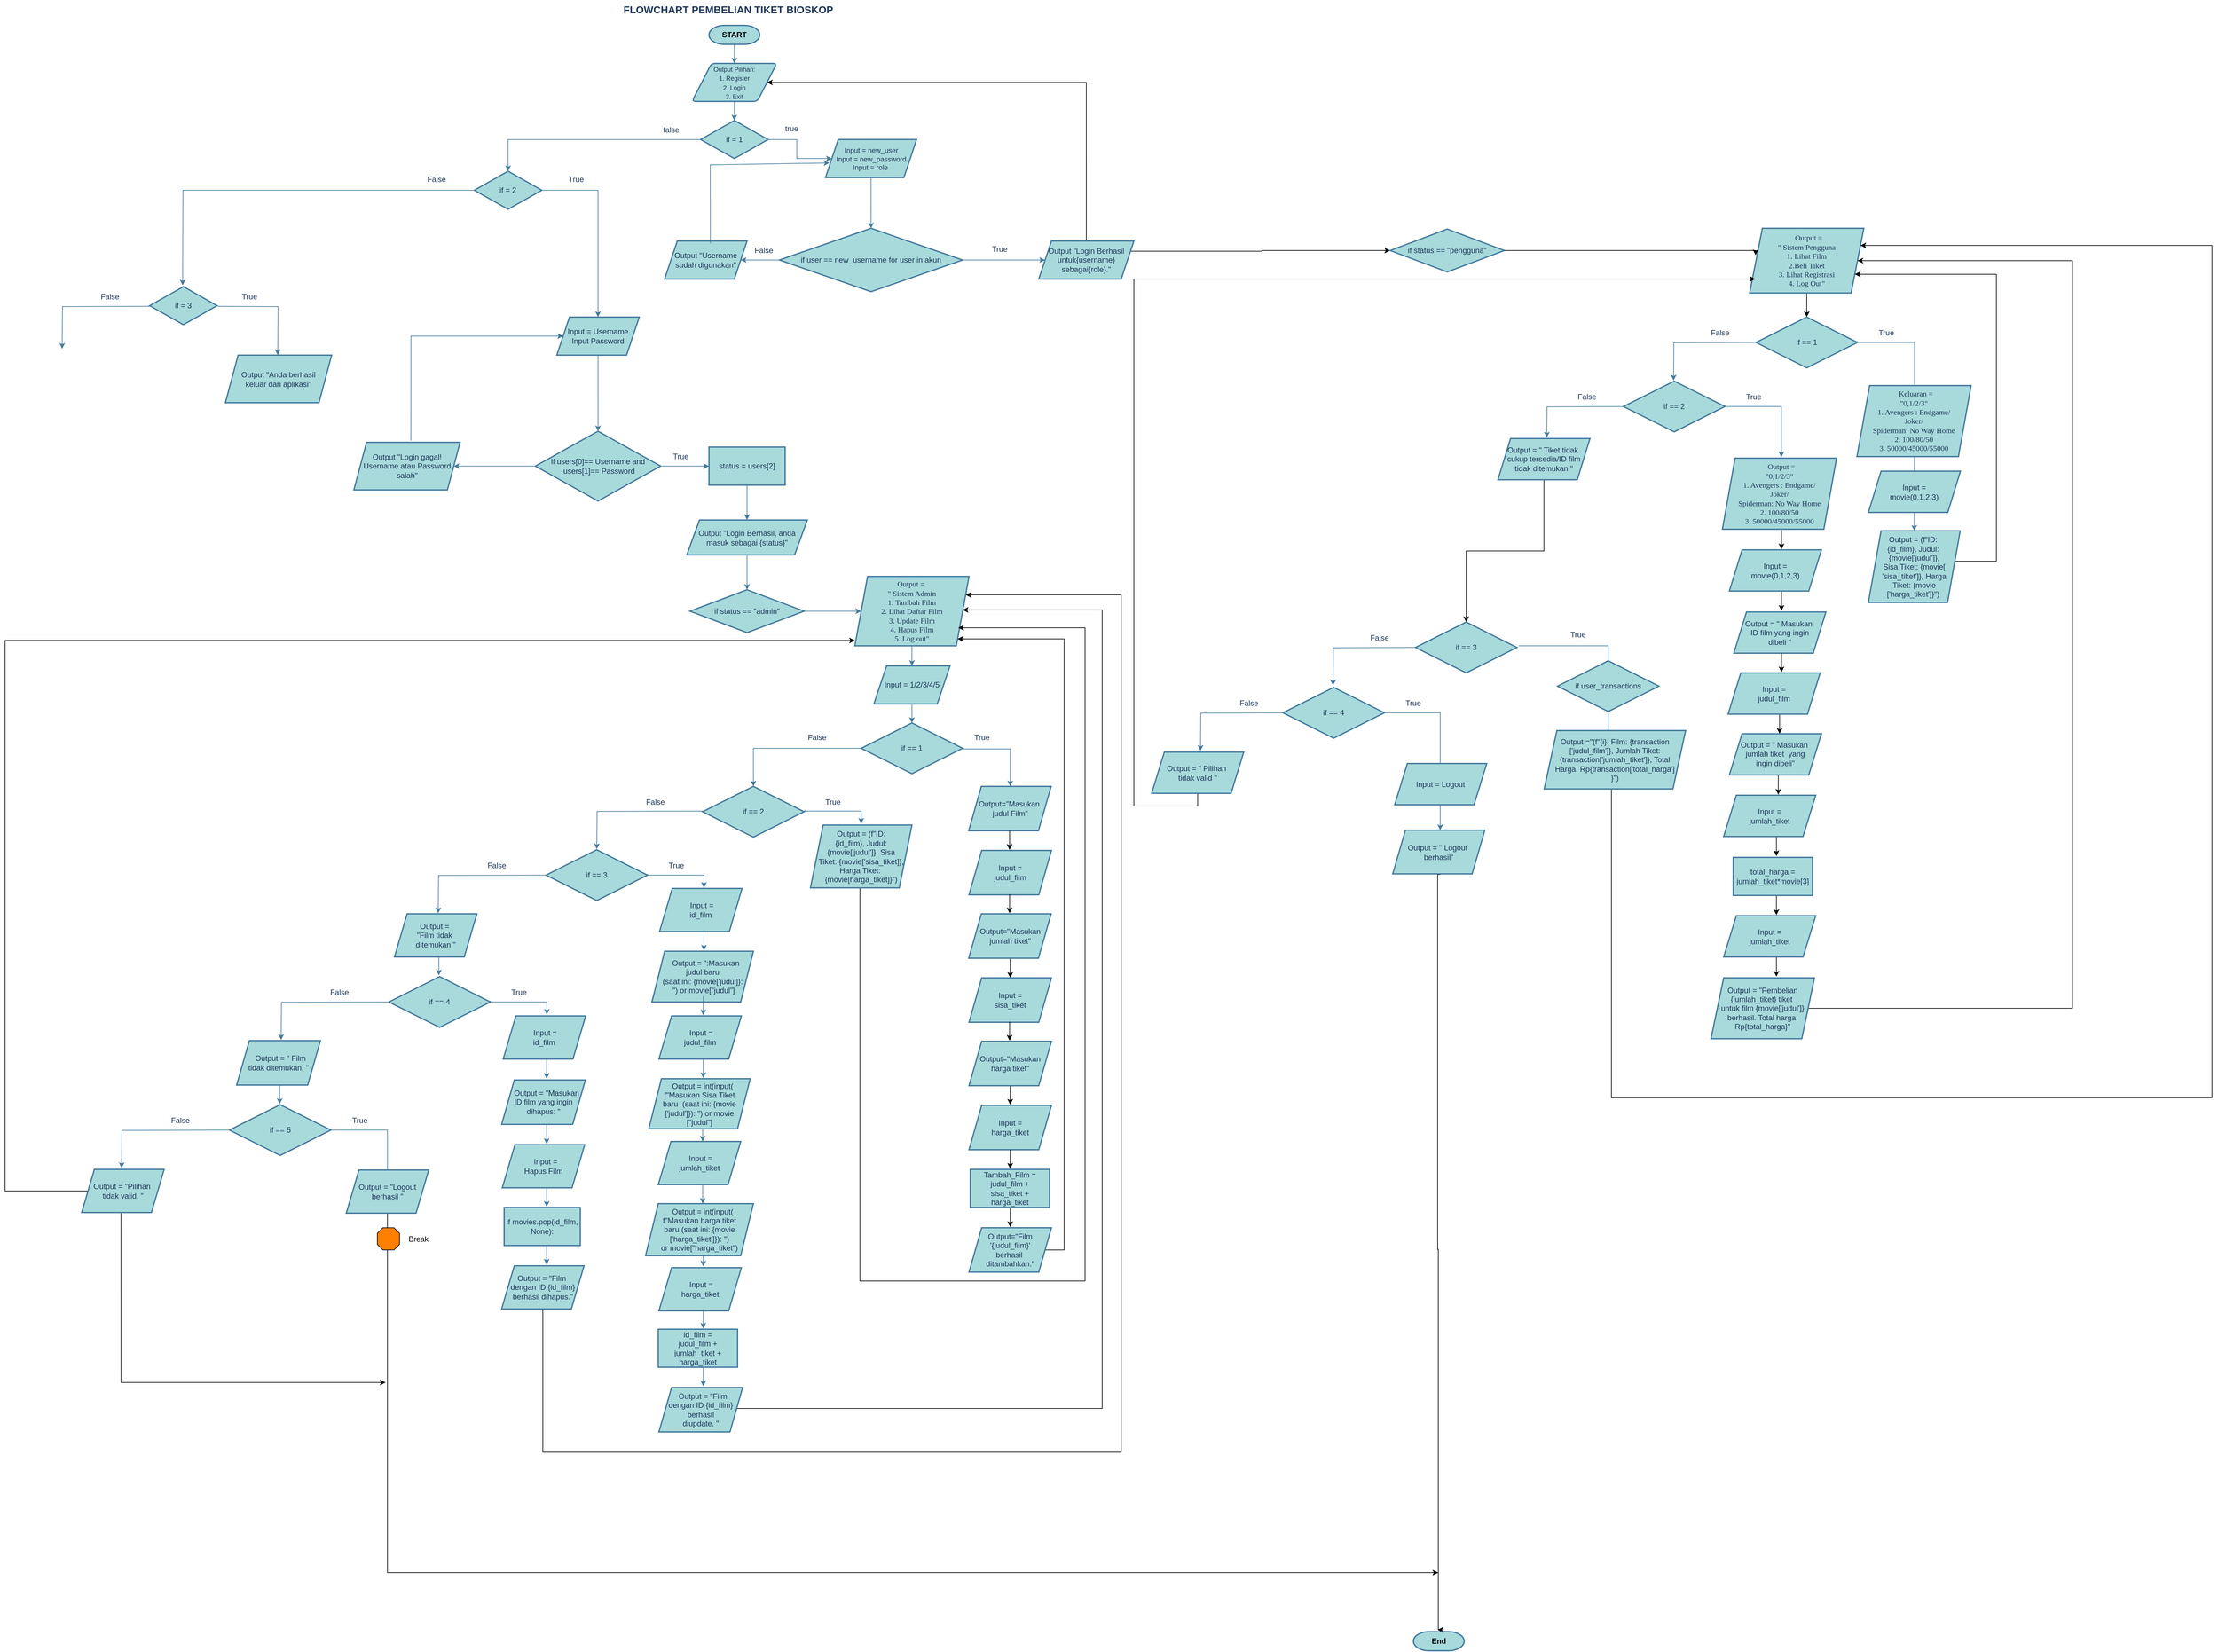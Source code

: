 <mxfile version="24.8.0">
  <diagram id="90Gpye6yKcSmeQxAMPvp" name="Halaman-1">
    <mxGraphModel dx="764" dy="686" grid="1" gridSize="10" guides="1" tooltips="1" connect="1" arrows="1" fold="1" page="1" pageScale="1" pageWidth="827" pageHeight="1169" math="0" shadow="0">
      <root>
        <mxCell id="0" />
        <mxCell id="1" parent="0" />
        <mxCell id="pvfYnb17vEtcrrkuYDLX-1" value="FLOWCHART PEMBELIAN TIKET BIOSKOP" style="text;html=1;align=center;verticalAlign=middle;resizable=0;points=[];autosize=1;strokeColor=none;fillColor=none;fontSize=16;labelBackgroundColor=none;fontStyle=1;fontColor=#1D3557;" parent="1" vertex="1">
          <mxGeometry x="2505" y="50" width="350" height="30" as="geometry" />
        </mxCell>
        <mxCell id="pvfYnb17vEtcrrkuYDLX-2" value="" style="edgeStyle=orthogonalEdgeStyle;rounded=0;orthogonalLoop=1;jettySize=auto;html=1;labelBackgroundColor=none;strokeColor=#457B9D;fontColor=default;align=center;" parent="1" source="pvfYnb17vEtcrrkuYDLX-3" target="pvfYnb17vEtcrrkuYDLX-5" edge="1">
          <mxGeometry relative="1" as="geometry" />
        </mxCell>
        <mxCell id="pvfYnb17vEtcrrkuYDLX-3" value="&lt;font color=&quot;#000000&quot;&gt;START&lt;/font&gt;" style="strokeWidth=2;html=1;shape=mxgraph.flowchart.terminator;whiteSpace=wrap;align=center;fillColor=#A8DADC;strokeColor=#457B9D;fontStyle=1;labelBackgroundColor=none;fontColor=#1D3557;" parent="1" vertex="1">
          <mxGeometry x="2650" y="90" width="80" height="30" as="geometry" />
        </mxCell>
        <mxCell id="pvfYnb17vEtcrrkuYDLX-4" value="" style="edgeStyle=orthogonalEdgeStyle;rounded=0;orthogonalLoop=1;jettySize=auto;html=1;labelBackgroundColor=none;strokeColor=#457B9D;fontColor=default;align=center;" parent="1" source="pvfYnb17vEtcrrkuYDLX-5" target="pvfYnb17vEtcrrkuYDLX-8" edge="1">
          <mxGeometry relative="1" as="geometry" />
        </mxCell>
        <mxCell id="pvfYnb17vEtcrrkuYDLX-5" value="&lt;font style=&quot;font-size: 10px;&quot;&gt;Output Pilihan:&lt;/font&gt;&lt;div&gt;&lt;font style=&quot;font-size: 10px;&quot;&gt;1. Register&lt;/font&gt;&lt;/div&gt;&lt;div&gt;&lt;font style=&quot;font-size: 10px;&quot;&gt;2. Login&lt;/font&gt;&lt;/div&gt;&lt;div&gt;&lt;font style=&quot;font-size: 10px;&quot;&gt;3. Exit&lt;/font&gt;&lt;/div&gt;" style="shape=parallelogram;html=1;strokeWidth=2;perimeter=parallelogramPerimeter;whiteSpace=wrap;rounded=1;arcSize=12;size=0.23;align=center;fillColor=#A8DADC;strokeColor=#457B9D;labelBackgroundColor=none;fontColor=#1D3557;" parent="1" vertex="1">
          <mxGeometry x="2623.19" y="150" width="133.63" height="60" as="geometry" />
        </mxCell>
        <mxCell id="pvfYnb17vEtcrrkuYDLX-6" value="" style="edgeStyle=orthogonalEdgeStyle;rounded=0;orthogonalLoop=1;jettySize=auto;html=1;strokeColor=#457B9D;fontColor=#1D3557;fillColor=#A8DADC;align=center;" parent="1" source="pvfYnb17vEtcrrkuYDLX-8" target="pvfYnb17vEtcrrkuYDLX-11" edge="1">
          <mxGeometry relative="1" as="geometry" />
        </mxCell>
        <mxCell id="pvfYnb17vEtcrrkuYDLX-7" value="" style="edgeStyle=orthogonalEdgeStyle;rounded=0;orthogonalLoop=1;jettySize=auto;html=1;strokeColor=#457B9D;fontColor=#1D3557;fillColor=#A8DADC;align=center;" parent="1" source="pvfYnb17vEtcrrkuYDLX-8" target="pvfYnb17vEtcrrkuYDLX-13" edge="1">
          <mxGeometry relative="1" as="geometry" />
        </mxCell>
        <mxCell id="pvfYnb17vEtcrrkuYDLX-8" value="if = 1" style="strokeWidth=2;html=1;shape=mxgraph.flowchart.decision;whiteSpace=wrap;labelBackgroundColor=none;fillColor=#A8DADC;strokeColor=#457B9D;fontColor=#1D3557;align=center;" parent="1" vertex="1">
          <mxGeometry x="2636.82" y="240" width="106.37" height="60" as="geometry" />
        </mxCell>
        <mxCell id="pvfYnb17vEtcrrkuYDLX-9" value="" style="edgeStyle=orthogonalEdgeStyle;rounded=0;orthogonalLoop=1;jettySize=auto;html=1;strokeColor=#457B9D;fontColor=#1D3557;fillColor=#A8DADC;align=center;" parent="1" source="pvfYnb17vEtcrrkuYDLX-11" edge="1">
          <mxGeometry relative="1" as="geometry">
            <mxPoint x="1820" y="500" as="targetPoint" />
          </mxGeometry>
        </mxCell>
        <mxCell id="pvfYnb17vEtcrrkuYDLX-10" value="" style="edgeStyle=orthogonalEdgeStyle;rounded=0;orthogonalLoop=1;jettySize=auto;html=1;strokeColor=#457B9D;fontColor=#1D3557;fillColor=#A8DADC;" parent="1" source="pvfYnb17vEtcrrkuYDLX-11" target="pvfYnb17vEtcrrkuYDLX-30" edge="1">
          <mxGeometry relative="1" as="geometry" />
        </mxCell>
        <mxCell id="pvfYnb17vEtcrrkuYDLX-11" value="if = 2" style="strokeWidth=2;html=1;shape=mxgraph.flowchart.decision;whiteSpace=wrap;labelBackgroundColor=none;fillColor=#A8DADC;strokeColor=#457B9D;fontColor=#1D3557;align=center;" parent="1" vertex="1">
          <mxGeometry x="2280" y="320" width="106.37" height="60" as="geometry" />
        </mxCell>
        <mxCell id="pvfYnb17vEtcrrkuYDLX-12" value="" style="edgeStyle=orthogonalEdgeStyle;rounded=0;orthogonalLoop=1;jettySize=auto;html=1;strokeColor=#457B9D;fontColor=#1D3557;fillColor=#A8DADC;" parent="1" source="pvfYnb17vEtcrrkuYDLX-13" target="pvfYnb17vEtcrrkuYDLX-16" edge="1">
          <mxGeometry relative="1" as="geometry" />
        </mxCell>
        <mxCell id="pvfYnb17vEtcrrkuYDLX-13" value="&lt;font style=&quot;font-size: 11px;&quot;&gt;Input = new_user&lt;/font&gt;&lt;div style=&quot;font-size: 11px;&quot;&gt;&lt;font style=&quot;font-size: 11px;&quot;&gt;Input = new_password&lt;/font&gt;&lt;/div&gt;&lt;div style=&quot;font-size: 11px;&quot;&gt;&lt;font style=&quot;font-size: 11px;&quot;&gt;Input = role&amp;nbsp;&lt;/font&gt;&lt;/div&gt;" style="shape=parallelogram;perimeter=parallelogramPerimeter;whiteSpace=wrap;html=1;fixedSize=1;fillColor=#A8DADC;strokeColor=#457B9D;fontColor=#1D3557;strokeWidth=2;labelBackgroundColor=none;align=center;" parent="1" vertex="1">
          <mxGeometry x="2833.71" y="270" width="143.63" height="60" as="geometry" />
        </mxCell>
        <mxCell id="pvfYnb17vEtcrrkuYDLX-14" value="" style="edgeStyle=orthogonalEdgeStyle;rounded=0;orthogonalLoop=1;jettySize=auto;html=1;strokeColor=#457B9D;fontColor=#1D3557;fillColor=#A8DADC;" parent="1" source="pvfYnb17vEtcrrkuYDLX-16" target="pvfYnb17vEtcrrkuYDLX-19" edge="1">
          <mxGeometry relative="1" as="geometry" />
        </mxCell>
        <mxCell id="pvfYnb17vEtcrrkuYDLX-15" value="" style="edgeStyle=orthogonalEdgeStyle;rounded=0;orthogonalLoop=1;jettySize=auto;html=1;strokeColor=#457B9D;fontColor=#1D3557;fillColor=#A8DADC;" parent="1" source="pvfYnb17vEtcrrkuYDLX-16" target="pvfYnb17vEtcrrkuYDLX-24" edge="1">
          <mxGeometry relative="1" as="geometry" />
        </mxCell>
        <mxCell id="pvfYnb17vEtcrrkuYDLX-16" value="if user == new_username for user in akun" style="rhombus;whiteSpace=wrap;html=1;fillColor=#A8DADC;strokeColor=#457B9D;fontColor=#1D3557;strokeWidth=2;labelBackgroundColor=none;" parent="1" vertex="1">
          <mxGeometry x="2761.05" y="410" width="288.95" height="100" as="geometry" />
        </mxCell>
        <mxCell id="pvfYnb17vEtcrrkuYDLX-17" value="true" style="text;html=1;align=center;verticalAlign=middle;resizable=0;points=[];autosize=1;strokeColor=none;fillColor=none;fontColor=#1D3557;" parent="1" vertex="1">
          <mxGeometry x="2760" y="238" width="40" height="30" as="geometry" />
        </mxCell>
        <mxCell id="pvfYnb17vEtcrrkuYDLX-18" value="false" style="text;html=1;align=center;verticalAlign=middle;resizable=0;points=[];autosize=1;strokeColor=none;fillColor=none;fontColor=#1D3557;" parent="1" vertex="1">
          <mxGeometry x="2565" y="240" width="50" height="30" as="geometry" />
        </mxCell>
        <mxCell id="pvfYnb17vEtcrrkuYDLX-19" value="Output &quot;Username sudah digunakan&quot;" style="shape=parallelogram;perimeter=parallelogramPerimeter;whiteSpace=wrap;html=1;fixedSize=1;fillColor=#A8DADC;strokeColor=#457B9D;fontColor=#1D3557;strokeWidth=2;labelBackgroundColor=none;" parent="1" vertex="1">
          <mxGeometry x="2580" y="430" width="130" height="60" as="geometry" />
        </mxCell>
        <mxCell id="pvfYnb17vEtcrrkuYDLX-20" value="" style="endArrow=classic;html=1;rounded=0;strokeColor=#457B9D;fontColor=#1D3557;fillColor=#A8DADC;exitX=0.555;exitY=0.06;exitDx=0;exitDy=0;exitPerimeter=0;entryX=0.043;entryY=0.616;entryDx=0;entryDy=0;entryPerimeter=0;" parent="1" source="pvfYnb17vEtcrrkuYDLX-19" target="pvfYnb17vEtcrrkuYDLX-13" edge="1">
          <mxGeometry width="50" height="50" relative="1" as="geometry">
            <mxPoint x="2850" y="560" as="sourcePoint" />
            <mxPoint x="2710" y="320" as="targetPoint" />
            <Array as="points">
              <mxPoint x="2652" y="310" />
            </Array>
          </mxGeometry>
        </mxCell>
        <mxCell id="pvfYnb17vEtcrrkuYDLX-21" style="edgeStyle=orthogonalEdgeStyle;rounded=0;orthogonalLoop=1;jettySize=auto;html=1;" parent="1" source="pvfYnb17vEtcrrkuYDLX-131" edge="1">
          <mxGeometry relative="1" as="geometry">
            <mxPoint x="4381" y="550" as="targetPoint" />
          </mxGeometry>
        </mxCell>
        <mxCell id="pvfYnb17vEtcrrkuYDLX-22" style="edgeStyle=orthogonalEdgeStyle;rounded=0;orthogonalLoop=1;jettySize=auto;html=1;exitX=0.5;exitY=0;exitDx=0;exitDy=0;entryX=1;entryY=0.5;entryDx=0;entryDy=0;" parent="1" source="pvfYnb17vEtcrrkuYDLX-24" target="pvfYnb17vEtcrrkuYDLX-5" edge="1">
          <mxGeometry relative="1" as="geometry">
            <Array as="points">
              <mxPoint x="3245" y="180" />
            </Array>
          </mxGeometry>
        </mxCell>
        <mxCell id="pvfYnb17vEtcrrkuYDLX-23" style="edgeStyle=orthogonalEdgeStyle;rounded=0;orthogonalLoop=1;jettySize=auto;html=1;exitX=1;exitY=0.25;exitDx=0;exitDy=0;entryX=0;entryY=0.5;entryDx=0;entryDy=0;" parent="1" source="pvfYnb17vEtcrrkuYDLX-24" target="pvfYnb17vEtcrrkuYDLX-119" edge="1">
          <mxGeometry relative="1" as="geometry" />
        </mxCell>
        <mxCell id="pvfYnb17vEtcrrkuYDLX-24" value="Output &quot;Login Berhasil&lt;div&gt;&lt;span style=&quot;background-color: initial;&quot;&gt;untuk{username}&lt;/span&gt;&lt;/div&gt;&lt;div&gt;&lt;span style=&quot;background-color: initial;&quot;&gt;sebagai{role}.&quot;&lt;/span&gt;&lt;/div&gt;" style="shape=parallelogram;perimeter=parallelogramPerimeter;whiteSpace=wrap;html=1;fixedSize=1;fillColor=#A8DADC;strokeColor=#457B9D;fontColor=#1D3557;strokeWidth=2;labelBackgroundColor=none;" parent="1" vertex="1">
          <mxGeometry x="3170.01" y="430" width="149.99" height="60" as="geometry" />
        </mxCell>
        <mxCell id="pvfYnb17vEtcrrkuYDLX-25" value="False" style="text;html=1;align=center;verticalAlign=middle;resizable=0;points=[];autosize=1;strokeColor=none;fillColor=none;fontColor=#1D3557;" parent="1" vertex="1">
          <mxGeometry x="2711.05" y="430" width="50" height="30" as="geometry" />
        </mxCell>
        <mxCell id="pvfYnb17vEtcrrkuYDLX-26" value="True" style="text;html=1;align=center;verticalAlign=middle;resizable=0;points=[];autosize=1;strokeColor=none;fillColor=none;fontColor=#1D3557;" parent="1" vertex="1">
          <mxGeometry x="3083" y="428" width="50" height="30" as="geometry" />
        </mxCell>
        <mxCell id="pvfYnb17vEtcrrkuYDLX-27" value="" style="edgeStyle=orthogonalEdgeStyle;rounded=0;orthogonalLoop=1;jettySize=auto;html=1;strokeColor=#457B9D;fontColor=#1D3557;fillColor=#A8DADC;" parent="1" source="pvfYnb17vEtcrrkuYDLX-30" target="pvfYnb17vEtcrrkuYDLX-35" edge="1">
          <mxGeometry relative="1" as="geometry" />
        </mxCell>
        <mxCell id="pvfYnb17vEtcrrkuYDLX-28" value="" style="edgeLabel;html=1;align=center;verticalAlign=middle;resizable=0;points=[];strokeColor=#457B9D;fontColor=#1D3557;fillColor=#A8DADC;" parent="pvfYnb17vEtcrrkuYDLX-27" vertex="1" connectable="0">
          <mxGeometry x="-0.001" y="-1" relative="1" as="geometry">
            <mxPoint as="offset" />
          </mxGeometry>
        </mxCell>
        <mxCell id="pvfYnb17vEtcrrkuYDLX-29" value="" style="edgeLabel;html=1;align=center;verticalAlign=middle;resizable=0;points=[];strokeColor=#457B9D;fontColor=#1D3557;fillColor=#A8DADC;" parent="pvfYnb17vEtcrrkuYDLX-27" vertex="1" connectable="0">
          <mxGeometry x="-0.038" relative="1" as="geometry">
            <mxPoint as="offset" />
          </mxGeometry>
        </mxCell>
        <mxCell id="pvfYnb17vEtcrrkuYDLX-30" value="Input = Username&lt;div&gt;Input Password&lt;/div&gt;" style="shape=parallelogram;perimeter=parallelogramPerimeter;whiteSpace=wrap;html=1;fixedSize=1;fillColor=#A8DADC;strokeColor=#457B9D;fontColor=#1D3557;strokeWidth=2;labelBackgroundColor=none;" parent="1" vertex="1">
          <mxGeometry x="2410" y="550" width="130" height="60" as="geometry" />
        </mxCell>
        <mxCell id="pvfYnb17vEtcrrkuYDLX-31" value="True" style="text;html=1;align=center;verticalAlign=middle;resizable=0;points=[];autosize=1;strokeColor=none;fillColor=none;fontColor=#1D3557;" parent="1" vertex="1">
          <mxGeometry x="2415" y="318" width="50" height="30" as="geometry" />
        </mxCell>
        <mxCell id="pvfYnb17vEtcrrkuYDLX-32" value="False" style="text;html=1;align=center;verticalAlign=middle;resizable=0;points=[];autosize=1;strokeColor=none;fillColor=none;fontColor=#1D3557;" parent="1" vertex="1">
          <mxGeometry x="2195" y="318" width="50" height="30" as="geometry" />
        </mxCell>
        <mxCell id="pvfYnb17vEtcrrkuYDLX-33" value="" style="edgeStyle=orthogonalEdgeStyle;rounded=0;orthogonalLoop=1;jettySize=auto;html=1;strokeColor=#457B9D;fontColor=#1D3557;fillColor=#A8DADC;" parent="1" source="pvfYnb17vEtcrrkuYDLX-35" target="pvfYnb17vEtcrrkuYDLX-37" edge="1">
          <mxGeometry relative="1" as="geometry" />
        </mxCell>
        <mxCell id="pvfYnb17vEtcrrkuYDLX-34" value="" style="edgeStyle=orthogonalEdgeStyle;rounded=0;orthogonalLoop=1;jettySize=auto;html=1;strokeColor=#457B9D;fontColor=#1D3557;fillColor=#A8DADC;" parent="1" source="pvfYnb17vEtcrrkuYDLX-35" target="pvfYnb17vEtcrrkuYDLX-39" edge="1">
          <mxGeometry relative="1" as="geometry" />
        </mxCell>
        <mxCell id="pvfYnb17vEtcrrkuYDLX-35" value="if users[0]== Username and&lt;div&gt;&amp;nbsp;users[1]== Password&lt;/div&gt;" style="rhombus;whiteSpace=wrap;html=1;fillColor=#A8DADC;strokeColor=#457B9D;fontColor=#1D3557;strokeWidth=2;labelBackgroundColor=none;" parent="1" vertex="1">
          <mxGeometry x="2376.25" y="730" width="197.5" height="110" as="geometry" />
        </mxCell>
        <mxCell id="pvfYnb17vEtcrrkuYDLX-36" value="" style="edgeStyle=orthogonalEdgeStyle;rounded=0;orthogonalLoop=1;jettySize=auto;html=1;strokeColor=#457B9D;fontColor=#1D3557;fillColor=#A8DADC;" parent="1" source="pvfYnb17vEtcrrkuYDLX-37" target="pvfYnb17vEtcrrkuYDLX-42" edge="1">
          <mxGeometry relative="1" as="geometry" />
        </mxCell>
        <mxCell id="pvfYnb17vEtcrrkuYDLX-37" value="status = users[2]" style="whiteSpace=wrap;html=1;fillColor=#A8DADC;strokeColor=#457B9D;fontColor=#1D3557;strokeWidth=2;labelBackgroundColor=none;" parent="1" vertex="1">
          <mxGeometry x="2650" y="755" width="120" height="60" as="geometry" />
        </mxCell>
        <mxCell id="pvfYnb17vEtcrrkuYDLX-38" value="True" style="text;html=1;align=center;verticalAlign=middle;resizable=0;points=[];autosize=1;strokeColor=none;fillColor=none;fontColor=#1D3557;" parent="1" vertex="1">
          <mxGeometry x="2580" y="755" width="50" height="30" as="geometry" />
        </mxCell>
        <mxCell id="pvfYnb17vEtcrrkuYDLX-39" value="Output &quot;Login gagal! Username atau Password salah&quot;" style="shape=parallelogram;perimeter=parallelogramPerimeter;whiteSpace=wrap;html=1;fixedSize=1;fillColor=#A8DADC;strokeColor=#457B9D;fontColor=#1D3557;strokeWidth=2;labelBackgroundColor=none;" parent="1" vertex="1">
          <mxGeometry x="2090" y="747.5" width="167.5" height="75" as="geometry" />
        </mxCell>
        <mxCell id="pvfYnb17vEtcrrkuYDLX-40" value="" style="endArrow=classic;html=1;rounded=0;strokeColor=#457B9D;fontColor=#1D3557;fillColor=#A8DADC;exitX=0.537;exitY=-0.037;exitDx=0;exitDy=0;exitPerimeter=0;entryX=0;entryY=0.5;entryDx=0;entryDy=0;" parent="1" source="pvfYnb17vEtcrrkuYDLX-39" target="pvfYnb17vEtcrrkuYDLX-30" edge="1">
          <mxGeometry width="50" height="50" relative="1" as="geometry">
            <mxPoint x="2370" y="670" as="sourcePoint" />
            <mxPoint x="2420" y="620" as="targetPoint" />
            <Array as="points">
              <mxPoint x="2180" y="580" />
            </Array>
          </mxGeometry>
        </mxCell>
        <mxCell id="pvfYnb17vEtcrrkuYDLX-41" value="" style="edgeStyle=orthogonalEdgeStyle;rounded=0;orthogonalLoop=1;jettySize=auto;html=1;strokeColor=#457B9D;fontColor=#1D3557;fillColor=#A8DADC;" parent="1" source="pvfYnb17vEtcrrkuYDLX-42" target="pvfYnb17vEtcrrkuYDLX-44" edge="1">
          <mxGeometry relative="1" as="geometry" />
        </mxCell>
        <mxCell id="pvfYnb17vEtcrrkuYDLX-42" value="Output &quot;Login Berhasil, anda masuk sebagai {status}&quot;" style="shape=parallelogram;perimeter=parallelogramPerimeter;whiteSpace=wrap;html=1;fixedSize=1;fillColor=#A8DADC;strokeColor=#457B9D;fontColor=#1D3557;strokeWidth=2;labelBackgroundColor=none;" parent="1" vertex="1">
          <mxGeometry x="2615" y="870" width="190" height="55" as="geometry" />
        </mxCell>
        <mxCell id="pvfYnb17vEtcrrkuYDLX-43" value="" style="edgeStyle=orthogonalEdgeStyle;rounded=0;orthogonalLoop=1;jettySize=auto;html=1;strokeColor=#457B9D;fontColor=#1D3557;fillColor=#A8DADC;" parent="1" source="pvfYnb17vEtcrrkuYDLX-44" target="pvfYnb17vEtcrrkuYDLX-46" edge="1">
          <mxGeometry relative="1" as="geometry" />
        </mxCell>
        <mxCell id="pvfYnb17vEtcrrkuYDLX-44" value="if status == &quot;admin&quot;" style="rhombus;whiteSpace=wrap;html=1;fillColor=#A8DADC;strokeColor=#457B9D;fontColor=#1D3557;strokeWidth=2;labelBackgroundColor=none;" parent="1" vertex="1">
          <mxGeometry x="2620" y="980" width="180" height="67.5" as="geometry" />
        </mxCell>
        <mxCell id="pvfYnb17vEtcrrkuYDLX-45" value="" style="edgeStyle=orthogonalEdgeStyle;rounded=0;orthogonalLoop=1;jettySize=auto;html=1;strokeColor=#457B9D;fontColor=#1D3557;fillColor=#A8DADC;" parent="1" source="pvfYnb17vEtcrrkuYDLX-46" target="pvfYnb17vEtcrrkuYDLX-48" edge="1">
          <mxGeometry relative="1" as="geometry" />
        </mxCell>
        <mxCell id="pvfYnb17vEtcrrkuYDLX-46" value="&lt;font face=&quot;Verdana&quot;&gt;Output =&amp;nbsp;&lt;/font&gt;&lt;div&gt;&lt;font face=&quot;Gwa8SxlCsdu1uKtJ1fb-&quot;&gt;&quot; Sistem Admin&lt;/font&gt;&lt;/div&gt;&lt;div&gt;&lt;font face=&quot;Gwa8SxlCsdu1uKtJ1fb-&quot;&gt;1. Tambah Film&lt;/font&gt;&lt;/div&gt;&lt;div&gt;&lt;font face=&quot;Gwa8SxlCsdu1uKtJ1fb-&quot;&gt;2. Lihat Daftar Film&lt;/font&gt;&lt;/div&gt;&lt;div&gt;&lt;font face=&quot;Gwa8SxlCsdu1uKtJ1fb-&quot;&gt;3. Update Film&lt;/font&gt;&lt;/div&gt;&lt;div&gt;&lt;span style=&quot;background-color: initial;&quot;&gt;&lt;font face=&quot;Gwa8SxlCsdu1uKtJ1fb-&quot;&gt;4. Hapus Film&lt;/font&gt;&lt;/span&gt;&lt;/div&gt;&lt;div&gt;&lt;font face=&quot;Gwa8SxlCsdu1uKtJ1fb-&quot;&gt;5. Log out&quot;&lt;/font&gt;&lt;/div&gt;" style="shape=parallelogram;perimeter=parallelogramPerimeter;whiteSpace=wrap;html=1;fixedSize=1;fillColor=#A8DADC;strokeColor=#457B9D;fontColor=#1D3557;strokeWidth=2;labelBackgroundColor=none;align=center;" parent="1" vertex="1">
          <mxGeometry x="2880" y="959.06" width="180" height="109.37" as="geometry" />
        </mxCell>
        <mxCell id="pvfYnb17vEtcrrkuYDLX-47" value="" style="edgeStyle=orthogonalEdgeStyle;rounded=0;orthogonalLoop=1;jettySize=auto;html=1;strokeColor=#457B9D;fontColor=#1D3557;fillColor=#A8DADC;" parent="1" source="pvfYnb17vEtcrrkuYDLX-48" target="pvfYnb17vEtcrrkuYDLX-51" edge="1">
          <mxGeometry relative="1" as="geometry" />
        </mxCell>
        <mxCell id="pvfYnb17vEtcrrkuYDLX-48" value="Input = 1/2/3/4/5" style="shape=parallelogram;perimeter=parallelogramPerimeter;whiteSpace=wrap;html=1;fixedSize=1;fillColor=#A8DADC;strokeColor=#457B9D;fontColor=#1D3557;strokeWidth=2;labelBackgroundColor=none;" parent="1" vertex="1">
          <mxGeometry x="2910" y="1100.005" width="120" height="60" as="geometry" />
        </mxCell>
        <mxCell id="pvfYnb17vEtcrrkuYDLX-49" value="" style="edgeStyle=orthogonalEdgeStyle;rounded=0;orthogonalLoop=1;jettySize=auto;html=1;strokeColor=#457B9D;fontColor=#1D3557;fillColor=#A8DADC;exitX=0.915;exitY=0.473;exitDx=0;exitDy=0;exitPerimeter=0;" parent="1" edge="1">
          <mxGeometry relative="1" as="geometry">
            <mxPoint x="3036.4" y="1228.84" as="sourcePoint" />
            <Array as="points">
              <mxPoint x="3036" y="1231" />
              <mxPoint x="3125" y="1231" />
              <mxPoint x="3125" y="1280" />
            </Array>
            <mxPoint x="3125" y="1290" as="targetPoint" />
          </mxGeometry>
        </mxCell>
        <mxCell id="pvfYnb17vEtcrrkuYDLX-50" value="" style="edgeStyle=orthogonalEdgeStyle;rounded=0;orthogonalLoop=1;jettySize=auto;html=1;strokeColor=#457B9D;fontColor=#1D3557;fillColor=#A8DADC;" parent="1" source="pvfYnb17vEtcrrkuYDLX-51" target="pvfYnb17vEtcrrkuYDLX-53" edge="1">
          <mxGeometry relative="1" as="geometry" />
        </mxCell>
        <mxCell id="pvfYnb17vEtcrrkuYDLX-51" value="if == 1" style="rhombus;whiteSpace=wrap;html=1;fillColor=#A8DADC;strokeColor=#457B9D;fontColor=#1D3557;strokeWidth=2;labelBackgroundColor=none;" parent="1" vertex="1">
          <mxGeometry x="2890" y="1190" width="160" height="80" as="geometry" />
        </mxCell>
        <mxCell id="pvfYnb17vEtcrrkuYDLX-52" value="Input =&lt;div&gt;judul_film&lt;/div&gt;" style="shape=parallelogram;perimeter=parallelogramPerimeter;whiteSpace=wrap;html=1;fixedSize=1;fillColor=#A8DADC;strokeColor=#457B9D;fontColor=#1D3557;strokeWidth=2;labelBackgroundColor=none;" parent="1" vertex="1">
          <mxGeometry x="3060" y="1391.02" width="130" height="70" as="geometry" />
        </mxCell>
        <mxCell id="pvfYnb17vEtcrrkuYDLX-53" value="if == 2" style="rhombus;whiteSpace=wrap;html=1;fillColor=#A8DADC;strokeColor=#457B9D;fontColor=#1D3557;strokeWidth=2;labelBackgroundColor=none;" parent="1" vertex="1">
          <mxGeometry x="2640" y="1290" width="160" height="80" as="geometry" />
        </mxCell>
        <mxCell id="pvfYnb17vEtcrrkuYDLX-54" value="True" style="text;html=1;align=center;verticalAlign=middle;resizable=0;points=[];autosize=1;strokeColor=none;fillColor=none;fontColor=#1D3557;" parent="1" vertex="1">
          <mxGeometry x="3055" y="1198" width="50" height="30" as="geometry" />
        </mxCell>
        <mxCell id="pvfYnb17vEtcrrkuYDLX-55" value="False" style="text;html=1;align=center;verticalAlign=middle;resizable=0;points=[];autosize=1;strokeColor=none;fillColor=none;fontColor=#1D3557;" parent="1" vertex="1">
          <mxGeometry x="2795" y="1198" width="50" height="30" as="geometry" />
        </mxCell>
        <mxCell id="pvfYnb17vEtcrrkuYDLX-56" value="if = 3" style="strokeWidth=2;html=1;shape=mxgraph.flowchart.decision;whiteSpace=wrap;labelBackgroundColor=none;fillColor=#A8DADC;strokeColor=#457B9D;fontColor=#1D3557;align=center;" parent="1" vertex="1">
          <mxGeometry x="1768" y="502" width="106.37" height="60" as="geometry" />
        </mxCell>
        <mxCell id="pvfYnb17vEtcrrkuYDLX-57" value="" style="endArrow=classic;html=1;rounded=0;" parent="1" edge="1">
          <mxGeometry width="50" height="50" relative="1" as="geometry">
            <mxPoint x="3125" y="1562" as="sourcePoint" />
            <mxPoint x="3125" y="1592" as="targetPoint" />
          </mxGeometry>
        </mxCell>
        <mxCell id="pvfYnb17vEtcrrkuYDLX-58" value="Input =&lt;div&gt;&lt;span style=&quot;background-color: initial;&quot;&gt;sisa_tiket&lt;/span&gt;&lt;/div&gt;" style="shape=parallelogram;perimeter=parallelogramPerimeter;whiteSpace=wrap;html=1;fixedSize=1;fillColor=#A8DADC;strokeColor=#457B9D;fontColor=#1D3557;strokeWidth=2;labelBackgroundColor=none;align=center;" parent="1" vertex="1">
          <mxGeometry x="3060" y="1592" width="130" height="70" as="geometry" />
        </mxCell>
        <mxCell id="pvfYnb17vEtcrrkuYDLX-59" value="Input =&lt;div&gt;harga_tiket&lt;/div&gt;" style="shape=parallelogram;perimeter=parallelogramPerimeter;whiteSpace=wrap;html=1;fixedSize=1;fillColor=#A8DADC;strokeColor=#457B9D;fontColor=#1D3557;strokeWidth=2;labelBackgroundColor=none;align=center;" parent="1" vertex="1">
          <mxGeometry x="3060" y="1793" width="130" height="70" as="geometry" />
        </mxCell>
        <mxCell id="pvfYnb17vEtcrrkuYDLX-60" value="" style="endArrow=classic;html=1;rounded=0;" parent="1" edge="1">
          <mxGeometry width="50" height="50" relative="1" as="geometry">
            <mxPoint x="3125" y="1762" as="sourcePoint" />
            <mxPoint x="3125" y="1792" as="targetPoint" />
          </mxGeometry>
        </mxCell>
        <mxCell id="pvfYnb17vEtcrrkuYDLX-61" value="" style="endArrow=classic;html=1;rounded=0;" parent="1" edge="1">
          <mxGeometry width="50" height="50" relative="1" as="geometry">
            <mxPoint x="3125" y="1863" as="sourcePoint" />
            <mxPoint x="3125" y="1893" as="targetPoint" />
          </mxGeometry>
        </mxCell>
        <mxCell id="pvfYnb17vEtcrrkuYDLX-62" value="" style="edgeStyle=orthogonalEdgeStyle;rounded=0;orthogonalLoop=1;jettySize=auto;html=1;strokeColor=#457B9D;fontColor=#1D3557;fillColor=#A8DADC;" parent="1" edge="1">
          <mxGeometry relative="1" as="geometry">
            <mxPoint x="2643" y="1329" as="sourcePoint" />
            <mxPoint x="2473" y="1389" as="targetPoint" />
          </mxGeometry>
        </mxCell>
        <mxCell id="pvfYnb17vEtcrrkuYDLX-63" value="" style="edgeStyle=orthogonalEdgeStyle;rounded=0;orthogonalLoop=1;jettySize=auto;html=1;strokeColor=#457B9D;fontColor=#1D3557;fillColor=#A8DADC;exitX=0.915;exitY=0.473;exitDx=0;exitDy=0;exitPerimeter=0;" parent="1" edge="1">
          <mxGeometry relative="1" as="geometry">
            <mxPoint x="2801" y="1327" as="sourcePoint" />
            <Array as="points">
              <mxPoint x="2801" y="1329" />
              <mxPoint x="2890" y="1329" />
            </Array>
            <mxPoint x="2890" y="1349" as="targetPoint" />
          </mxGeometry>
        </mxCell>
        <mxCell id="pvfYnb17vEtcrrkuYDLX-64" value="False" style="text;html=1;align=center;verticalAlign=middle;resizable=0;points=[];autosize=1;strokeColor=none;fillColor=none;fontColor=#1D3557;" parent="1" vertex="1">
          <mxGeometry x="2540" y="1300" width="50" height="30" as="geometry" />
        </mxCell>
        <mxCell id="pvfYnb17vEtcrrkuYDLX-65" value="True" style="text;html=1;align=center;verticalAlign=middle;resizable=0;points=[];autosize=1;strokeColor=none;fillColor=none;fontColor=#1D3557;" parent="1" vertex="1">
          <mxGeometry x="2820" y="1300" width="50" height="30" as="geometry" />
        </mxCell>
        <mxCell id="pvfYnb17vEtcrrkuYDLX-66" value="if == 3" style="rhombus;whiteSpace=wrap;html=1;fillColor=#A8DADC;strokeColor=#457B9D;fontColor=#1D3557;strokeWidth=2;labelBackgroundColor=none;" parent="1" vertex="1">
          <mxGeometry x="2393" y="1390" width="160" height="80" as="geometry" />
        </mxCell>
        <mxCell id="pvfYnb17vEtcrrkuYDLX-67" style="edgeStyle=orthogonalEdgeStyle;rounded=0;orthogonalLoop=1;jettySize=auto;html=1;exitX=0.5;exitY=1;exitDx=0;exitDy=0;" parent="1" edge="1">
          <mxGeometry relative="1" as="geometry">
            <mxPoint x="2888" y="1450" as="sourcePoint" />
            <mxPoint x="3043" y="1040" as="targetPoint" />
            <Array as="points">
              <mxPoint x="2888" y="2070" />
              <mxPoint x="3243" y="2070" />
              <mxPoint x="3243" y="1040" />
              <mxPoint x="3053" y="1040" />
            </Array>
          </mxGeometry>
        </mxCell>
        <mxCell id="pvfYnb17vEtcrrkuYDLX-68" value="Output = (f&quot;ID:&lt;div&gt;{id_film}, Judul:&lt;/div&gt;&lt;div&gt;{movie[&#39;judul&#39;]}, Sisa&lt;/div&gt;&lt;div&gt;Tiket: {movie[&#39;sisa_tiket]},&lt;/div&gt;&lt;div&gt;Harga Tiket:&amp;nbsp;&lt;/div&gt;&lt;div&gt;{movie[harga_tiket]}&quot;)&lt;/div&gt;" style="shape=parallelogram;perimeter=parallelogramPerimeter;whiteSpace=wrap;html=1;fixedSize=1;fillColor=#A8DADC;strokeColor=#457B9D;fontColor=#1D3557;strokeWidth=2;labelBackgroundColor=none;align=center;" parent="1" vertex="1">
          <mxGeometry x="2810" y="1351" width="160" height="99" as="geometry" />
        </mxCell>
        <mxCell id="pvfYnb17vEtcrrkuYDLX-69" value="" style="edgeStyle=orthogonalEdgeStyle;rounded=0;orthogonalLoop=1;jettySize=auto;html=1;strokeColor=#457B9D;fontColor=#1D3557;fillColor=#A8DADC;exitX=0.915;exitY=0.473;exitDx=0;exitDy=0;exitPerimeter=0;" parent="1" edge="1">
          <mxGeometry relative="1" as="geometry">
            <mxPoint x="2553" y="1428" as="sourcePoint" />
            <Array as="points">
              <mxPoint x="2553" y="1430" />
              <mxPoint x="2642" y="1430" />
            </Array>
            <mxPoint x="2642" y="1450" as="targetPoint" />
          </mxGeometry>
        </mxCell>
        <mxCell id="pvfYnb17vEtcrrkuYDLX-70" value="" style="edgeStyle=orthogonalEdgeStyle;rounded=0;orthogonalLoop=1;jettySize=auto;html=1;strokeColor=#457B9D;fontColor=#1D3557;fillColor=#A8DADC;" parent="1" edge="1">
          <mxGeometry relative="1" as="geometry">
            <mxPoint x="2393" y="1430" as="sourcePoint" />
            <mxPoint x="2223" y="1490" as="targetPoint" />
          </mxGeometry>
        </mxCell>
        <mxCell id="pvfYnb17vEtcrrkuYDLX-71" value="True" style="text;html=1;align=center;verticalAlign=middle;resizable=0;points=[];autosize=1;strokeColor=none;fillColor=none;fontColor=#1D3557;" parent="1" vertex="1">
          <mxGeometry x="2573.19" y="1400" width="50" height="30" as="geometry" />
        </mxCell>
        <mxCell id="pvfYnb17vEtcrrkuYDLX-72" value="False" style="text;html=1;align=center;verticalAlign=middle;resizable=0;points=[];autosize=1;strokeColor=none;fillColor=none;fontColor=#1D3557;" parent="1" vertex="1">
          <mxGeometry x="2290" y="1400" width="50" height="30" as="geometry" />
        </mxCell>
        <mxCell id="pvfYnb17vEtcrrkuYDLX-73" value="&amp;nbsp; &amp;nbsp;Output = &quot;:Masukan&lt;div&gt;&lt;span style=&quot;background-color: initial;&quot;&gt;judul baru&lt;/span&gt;&lt;/div&gt;&lt;div&gt;(saat ini:&amp;nbsp;&lt;span style=&quot;background-color: initial;&quot;&gt;{movie[&#39;judul]}:&lt;/span&gt;&lt;/div&gt;&lt;div&gt;&lt;span style=&quot;background-color: initial;&quot;&gt;&amp;nbsp;&quot;) or movie[&quot;judul&quot;]&lt;/span&gt;&lt;/div&gt;" style="shape=parallelogram;perimeter=parallelogramPerimeter;whiteSpace=wrap;html=1;fixedSize=1;fillColor=#A8DADC;strokeColor=#457B9D;fontColor=#1D3557;strokeWidth=2;labelBackgroundColor=none;align=center;" parent="1" vertex="1">
          <mxGeometry x="2560" y="1550" width="160" height="80" as="geometry" />
        </mxCell>
        <mxCell id="pvfYnb17vEtcrrkuYDLX-74" value="&amp;nbsp; Input =&amp;nbsp;&lt;div&gt;judul_film&lt;/div&gt;" style="shape=parallelogram;perimeter=parallelogramPerimeter;whiteSpace=wrap;html=1;fixedSize=1;fillColor=#A8DADC;strokeColor=#457B9D;fontColor=#1D3557;strokeWidth=2;labelBackgroundColor=none;align=center;" parent="1" vertex="1">
          <mxGeometry x="2571.03" y="1652" width="130" height="68" as="geometry" />
        </mxCell>
        <mxCell id="pvfYnb17vEtcrrkuYDLX-75" value="" style="edgeStyle=orthogonalEdgeStyle;rounded=0;orthogonalLoop=1;jettySize=auto;html=1;strokeColor=#457B9D;fontColor=#1D3557;fillColor=#A8DADC;" parent="1" edge="1">
          <mxGeometry relative="1" as="geometry">
            <mxPoint x="2641" y="1621" as="sourcePoint" />
            <mxPoint x="2641" y="1651" as="targetPoint" />
          </mxGeometry>
        </mxCell>
        <mxCell id="pvfYnb17vEtcrrkuYDLX-76" value="&amp;nbsp; &amp;nbsp;Output = int(input(&lt;div&gt;f&quot;Masukan Sisa Tiket&lt;/div&gt;&lt;div&gt;baru&amp;nbsp; (saat ini: {movie&lt;/div&gt;&lt;div&gt;[&#39;judul&#39;]}): &quot;) or movie&lt;/div&gt;&lt;div&gt;[&quot;judul&quot;]&lt;/div&gt;" style="shape=parallelogram;perimeter=parallelogramPerimeter;whiteSpace=wrap;html=1;fixedSize=1;fillColor=#A8DADC;strokeColor=#457B9D;fontColor=#1D3557;strokeWidth=2;labelBackgroundColor=none;align=center;" parent="1" vertex="1">
          <mxGeometry x="2555" y="1751" width="160" height="79" as="geometry" />
        </mxCell>
        <mxCell id="pvfYnb17vEtcrrkuYDLX-77" value="&amp;nbsp; Input =&amp;nbsp;&lt;div&gt;jumlah_tiket&lt;/div&gt;" style="shape=parallelogram;perimeter=parallelogramPerimeter;whiteSpace=wrap;html=1;fixedSize=1;fillColor=#A8DADC;strokeColor=#457B9D;fontColor=#1D3557;strokeWidth=2;labelBackgroundColor=none;align=center;" parent="1" vertex="1">
          <mxGeometry x="2570.03" y="1850" width="130" height="68" as="geometry" />
        </mxCell>
        <mxCell id="pvfYnb17vEtcrrkuYDLX-78" value="" style="edgeStyle=orthogonalEdgeStyle;rounded=0;orthogonalLoop=1;jettySize=auto;html=1;strokeColor=#457B9D;fontColor=#1D3557;fillColor=#A8DADC;" parent="1" edge="1">
          <mxGeometry relative="1" as="geometry">
            <mxPoint x="2640" y="1830" as="sourcePoint" />
            <mxPoint x="2640" y="1850" as="targetPoint" />
          </mxGeometry>
        </mxCell>
        <mxCell id="pvfYnb17vEtcrrkuYDLX-79" value="" style="edgeStyle=orthogonalEdgeStyle;rounded=0;orthogonalLoop=1;jettySize=auto;html=1;strokeColor=#457B9D;fontColor=#1D3557;fillColor=#A8DADC;" parent="1" edge="1">
          <mxGeometry relative="1" as="geometry">
            <mxPoint x="2641" y="1720" as="sourcePoint" />
            <mxPoint x="2641" y="1750" as="targetPoint" />
          </mxGeometry>
        </mxCell>
        <mxCell id="pvfYnb17vEtcrrkuYDLX-80" value="&amp;nbsp; Input =&amp;nbsp;&lt;div&gt;id_film&lt;/div&gt;" style="shape=parallelogram;perimeter=parallelogramPerimeter;whiteSpace=wrap;html=1;fixedSize=1;fillColor=#A8DADC;strokeColor=#457B9D;fontColor=#1D3557;strokeWidth=2;labelBackgroundColor=none;align=center;" parent="1" vertex="1">
          <mxGeometry x="2572.03" y="1451" width="130" height="68" as="geometry" />
        </mxCell>
        <mxCell id="pvfYnb17vEtcrrkuYDLX-81" value="" style="edgeStyle=orthogonalEdgeStyle;rounded=0;orthogonalLoop=1;jettySize=auto;html=1;strokeColor=#457B9D;fontColor=#1D3557;fillColor=#A8DADC;" parent="1" edge="1">
          <mxGeometry relative="1" as="geometry">
            <mxPoint x="2642" y="1519" as="sourcePoint" />
            <mxPoint x="2642" y="1549" as="targetPoint" />
          </mxGeometry>
        </mxCell>
        <mxCell id="pvfYnb17vEtcrrkuYDLX-82" value="&amp;nbsp; &amp;nbsp;Output = int(input(&lt;div&gt;f&quot;Masukan harga tiket&lt;/div&gt;&lt;div&gt;baru (saat ini: {movie&lt;/div&gt;&lt;div&gt;[&#39;harga_tiket&#39;]}): &quot;)&lt;/div&gt;&lt;div&gt;or movie[&quot;harga_tiket&quot;)&lt;/div&gt;" style="shape=parallelogram;perimeter=parallelogramPerimeter;whiteSpace=wrap;html=1;fixedSize=1;fillColor=#A8DADC;strokeColor=#457B9D;fontColor=#1D3557;strokeWidth=2;labelBackgroundColor=none;align=center;" parent="1" vertex="1">
          <mxGeometry x="2550" y="1948" width="170" height="82" as="geometry" />
        </mxCell>
        <mxCell id="pvfYnb17vEtcrrkuYDLX-83" value="&amp;nbsp; Input =&amp;nbsp;&lt;div&gt;harga_tiket&lt;/div&gt;" style="shape=parallelogram;perimeter=parallelogramPerimeter;whiteSpace=wrap;html=1;fixedSize=1;fillColor=#A8DADC;strokeColor=#457B9D;fontColor=#1D3557;strokeWidth=2;labelBackgroundColor=none;align=center;" parent="1" vertex="1">
          <mxGeometry x="2571.03" y="2049" width="130" height="68" as="geometry" />
        </mxCell>
        <mxCell id="pvfYnb17vEtcrrkuYDLX-84" value="" style="edgeStyle=orthogonalEdgeStyle;rounded=0;orthogonalLoop=1;jettySize=auto;html=1;strokeColor=#457B9D;fontColor=#1D3557;fillColor=#A8DADC;" parent="1" edge="1">
          <mxGeometry relative="1" as="geometry">
            <mxPoint x="2640" y="2030" as="sourcePoint" />
            <mxPoint x="2641" y="2047" as="targetPoint" />
          </mxGeometry>
        </mxCell>
        <mxCell id="pvfYnb17vEtcrrkuYDLX-85" value="" style="edgeStyle=orthogonalEdgeStyle;rounded=0;orthogonalLoop=1;jettySize=auto;html=1;strokeColor=#457B9D;fontColor=#1D3557;fillColor=#A8DADC;" parent="1" edge="1">
          <mxGeometry relative="1" as="geometry">
            <mxPoint x="2640" y="1918" as="sourcePoint" />
            <mxPoint x="2640" y="1948" as="targetPoint" />
          </mxGeometry>
        </mxCell>
        <mxCell id="pvfYnb17vEtcrrkuYDLX-86" style="edgeStyle=orthogonalEdgeStyle;rounded=0;orthogonalLoop=1;jettySize=auto;html=1;entryX=1;entryY=0.5;entryDx=0;entryDy=0;" parent="1" edge="1">
          <mxGeometry relative="1" as="geometry">
            <mxPoint x="2693.05" y="2271" as="sourcePoint" />
            <mxPoint x="3050.0" y="1011.745" as="targetPoint" />
            <Array as="points">
              <mxPoint x="3270" y="2271" />
              <mxPoint x="3270" y="1012" />
            </Array>
          </mxGeometry>
        </mxCell>
        <mxCell id="pvfYnb17vEtcrrkuYDLX-87" value="&amp;nbsp; &amp;nbsp;Output = &quot;Film&amp;nbsp;&lt;div&gt;dengan ID {id_film} berhasil&lt;div&gt;&lt;span style=&quot;background-color: initial;&quot;&gt;diupdate. &quot;&lt;/span&gt;&lt;/div&gt;&lt;/div&gt;" style="shape=parallelogram;perimeter=parallelogramPerimeter;whiteSpace=wrap;html=1;fixedSize=1;fillColor=#A8DADC;strokeColor=#457B9D;fontColor=#1D3557;strokeWidth=2;labelBackgroundColor=none;align=center;" parent="1" vertex="1">
          <mxGeometry x="2571" y="2238" width="132.05" height="70" as="geometry" />
        </mxCell>
        <mxCell id="pvfYnb17vEtcrrkuYDLX-88" value="" style="edgeStyle=orthogonalEdgeStyle;rounded=0;orthogonalLoop=1;jettySize=auto;html=1;strokeColor=#457B9D;fontColor=#1D3557;fillColor=#A8DADC;" parent="1" edge="1">
          <mxGeometry relative="1" as="geometry">
            <mxPoint x="2641" y="2115" as="sourcePoint" />
            <mxPoint x="2641" y="2145" as="targetPoint" />
          </mxGeometry>
        </mxCell>
        <mxCell id="pvfYnb17vEtcrrkuYDLX-89" value="Output =&amp;nbsp;&lt;div&gt;&quot;Film tidak&amp;nbsp;&lt;/div&gt;&lt;div&gt;&lt;span style=&quot;background-color: initial;&quot;&gt;ditemukan &quot;&lt;/span&gt;&lt;/div&gt;" style="shape=parallelogram;perimeter=parallelogramPerimeter;whiteSpace=wrap;html=1;fixedSize=1;fillColor=#A8DADC;strokeColor=#457B9D;fontColor=#1D3557;strokeWidth=2;labelBackgroundColor=none;align=center;" parent="1" vertex="1">
          <mxGeometry x="2154" y="1491" width="130" height="68" as="geometry" />
        </mxCell>
        <mxCell id="pvfYnb17vEtcrrkuYDLX-90" value="" style="edgeStyle=orthogonalEdgeStyle;rounded=0;orthogonalLoop=1;jettySize=auto;html=1;strokeColor=#457B9D;fontColor=#1D3557;fillColor=#A8DADC;" parent="1" edge="1">
          <mxGeometry relative="1" as="geometry">
            <mxPoint x="2224" y="1558" as="sourcePoint" />
            <mxPoint x="2224" y="1588" as="targetPoint" />
          </mxGeometry>
        </mxCell>
        <mxCell id="pvfYnb17vEtcrrkuYDLX-91" value="if == 4" style="rhombus;whiteSpace=wrap;html=1;fillColor=#A8DADC;strokeColor=#457B9D;fontColor=#1D3557;strokeWidth=2;labelBackgroundColor=none;" parent="1" vertex="1">
          <mxGeometry x="2145.29" y="1590" width="160" height="80" as="geometry" />
        </mxCell>
        <mxCell id="pvfYnb17vEtcrrkuYDLX-92" value="" style="edgeStyle=orthogonalEdgeStyle;rounded=0;orthogonalLoop=1;jettySize=auto;html=1;strokeColor=#457B9D;fontColor=#1D3557;fillColor=#A8DADC;exitX=0.915;exitY=0.473;exitDx=0;exitDy=0;exitPerimeter=0;" parent="1" edge="1">
          <mxGeometry relative="1" as="geometry">
            <mxPoint x="2305.29" y="1628" as="sourcePoint" />
            <Array as="points">
              <mxPoint x="2305.29" y="1630" />
              <mxPoint x="2394.29" y="1630" />
            </Array>
            <mxPoint x="2394.29" y="1650" as="targetPoint" />
          </mxGeometry>
        </mxCell>
        <mxCell id="pvfYnb17vEtcrrkuYDLX-93" value="" style="edgeStyle=orthogonalEdgeStyle;rounded=0;orthogonalLoop=1;jettySize=auto;html=1;strokeColor=#457B9D;fontColor=#1D3557;fillColor=#A8DADC;" parent="1" edge="1">
          <mxGeometry relative="1" as="geometry">
            <mxPoint x="2145.29" y="1630" as="sourcePoint" />
            <mxPoint x="1975.29" y="1690" as="targetPoint" />
          </mxGeometry>
        </mxCell>
        <mxCell id="pvfYnb17vEtcrrkuYDLX-94" value="True" style="text;html=1;align=center;verticalAlign=middle;resizable=0;points=[];autosize=1;strokeColor=none;fillColor=none;fontColor=#1D3557;" parent="1" vertex="1">
          <mxGeometry x="2325.48" y="1600" width="50" height="30" as="geometry" />
        </mxCell>
        <mxCell id="pvfYnb17vEtcrrkuYDLX-95" value="False" style="text;html=1;align=center;verticalAlign=middle;resizable=0;points=[];autosize=1;strokeColor=none;fillColor=none;fontColor=#1D3557;" parent="1" vertex="1">
          <mxGeometry x="2042.29" y="1600" width="50" height="30" as="geometry" />
        </mxCell>
        <mxCell id="pvfYnb17vEtcrrkuYDLX-96" value="&amp;nbsp; Input =&amp;nbsp;&lt;div&gt;id_film&lt;/div&gt;" style="shape=parallelogram;perimeter=parallelogramPerimeter;whiteSpace=wrap;html=1;fixedSize=1;fillColor=#A8DADC;strokeColor=#457B9D;fontColor=#1D3557;strokeWidth=2;labelBackgroundColor=none;align=center;" parent="1" vertex="1">
          <mxGeometry x="2325.48" y="1652" width="130" height="68" as="geometry" />
        </mxCell>
        <mxCell id="pvfYnb17vEtcrrkuYDLX-97" value="&amp;nbsp; &amp;nbsp;Output = &quot;Masukan&lt;div&gt;&lt;span style=&quot;background-color: initial;&quot;&gt;ID film yang ingin&lt;/span&gt;&lt;/div&gt;&lt;div&gt;&lt;span style=&quot;background-color: initial;&quot;&gt;dihapus: &quot;&lt;/span&gt;&lt;/div&gt;" style="shape=parallelogram;perimeter=parallelogramPerimeter;whiteSpace=wrap;html=1;fixedSize=1;fillColor=#A8DADC;strokeColor=#457B9D;fontColor=#1D3557;strokeWidth=2;labelBackgroundColor=none;align=center;" parent="1" vertex="1">
          <mxGeometry x="2323" y="1753" width="132.05" height="70" as="geometry" />
        </mxCell>
        <mxCell id="pvfYnb17vEtcrrkuYDLX-98" value="" style="edgeStyle=orthogonalEdgeStyle;rounded=0;orthogonalLoop=1;jettySize=auto;html=1;strokeColor=#457B9D;fontColor=#1D3557;fillColor=#A8DADC;" parent="1" edge="1">
          <mxGeometry relative="1" as="geometry">
            <mxPoint x="2394" y="1721" as="sourcePoint" />
            <mxPoint x="2394" y="1751" as="targetPoint" />
          </mxGeometry>
        </mxCell>
        <mxCell id="pvfYnb17vEtcrrkuYDLX-99" value="&amp;nbsp; Input =&lt;div&gt;Hapus Film&lt;/div&gt;" style="shape=parallelogram;perimeter=parallelogramPerimeter;whiteSpace=wrap;html=1;fixedSize=1;fillColor=#A8DADC;strokeColor=#457B9D;fontColor=#1D3557;strokeWidth=2;labelBackgroundColor=none;align=center;" parent="1" vertex="1">
          <mxGeometry x="2324.02" y="1855" width="130" height="68" as="geometry" />
        </mxCell>
        <mxCell id="pvfYnb17vEtcrrkuYDLX-100" value="" style="edgeStyle=orthogonalEdgeStyle;rounded=0;orthogonalLoop=1;jettySize=auto;html=1;strokeColor=#457B9D;fontColor=#1D3557;fillColor=#A8DADC;" parent="1" edge="1">
          <mxGeometry relative="1" as="geometry">
            <mxPoint x="2394" y="1824" as="sourcePoint" />
            <mxPoint x="2394" y="1854" as="targetPoint" />
          </mxGeometry>
        </mxCell>
        <mxCell id="pvfYnb17vEtcrrkuYDLX-101" style="edgeStyle=orthogonalEdgeStyle;rounded=0;orthogonalLoop=1;jettySize=auto;html=1;entryX=1;entryY=0.25;entryDx=0;entryDy=0;" parent="1" source="pvfYnb17vEtcrrkuYDLX-102" target="pvfYnb17vEtcrrkuYDLX-46" edge="1">
          <mxGeometry relative="1" as="geometry">
            <Array as="points">
              <mxPoint x="2388" y="2340" />
              <mxPoint x="3300" y="2340" />
              <mxPoint x="3300" y="988" />
            </Array>
          </mxGeometry>
        </mxCell>
        <mxCell id="pvfYnb17vEtcrrkuYDLX-102" value="Output = &quot;Film&amp;nbsp;&lt;div&gt;dengan ID {id_film}&lt;/div&gt;&lt;div&gt;berhasil dihapus.&quot;&lt;/div&gt;" style="shape=parallelogram;perimeter=parallelogramPerimeter;whiteSpace=wrap;html=1;fixedSize=1;fillColor=#A8DADC;strokeColor=#457B9D;fontColor=#1D3557;strokeWidth=2;labelBackgroundColor=none;align=center;" parent="1" vertex="1">
          <mxGeometry x="2322.99" y="2046" width="130" height="68" as="geometry" />
        </mxCell>
        <mxCell id="pvfYnb17vEtcrrkuYDLX-103" value="" style="edgeStyle=orthogonalEdgeStyle;rounded=0;orthogonalLoop=1;jettySize=auto;html=1;strokeColor=#457B9D;fontColor=#1D3557;fillColor=#A8DADC;" parent="1" edge="1">
          <mxGeometry relative="1" as="geometry">
            <mxPoint x="2393.97" y="2014" as="sourcePoint" />
            <mxPoint x="2393.97" y="2044" as="targetPoint" />
          </mxGeometry>
        </mxCell>
        <mxCell id="pvfYnb17vEtcrrkuYDLX-104" value="" style="edgeStyle=orthogonalEdgeStyle;rounded=0;orthogonalLoop=1;jettySize=auto;html=1;strokeColor=#457B9D;fontColor=#1D3557;fillColor=#A8DADC;" parent="1" edge="1">
          <mxGeometry relative="1" as="geometry">
            <mxPoint x="2394" y="1923" as="sourcePoint" />
            <mxPoint x="2394" y="1953" as="targetPoint" />
          </mxGeometry>
        </mxCell>
        <mxCell id="pvfYnb17vEtcrrkuYDLX-105" value="if movies.pop(id_film,&lt;div&gt;None):&lt;/div&gt;" style="whiteSpace=wrap;html=1;fillColor=#A8DADC;strokeColor=#457B9D;fontColor=#1D3557;strokeWidth=2;labelBackgroundColor=none;" parent="1" vertex="1">
          <mxGeometry x="2327" y="1954" width="120" height="60" as="geometry" />
        </mxCell>
        <mxCell id="pvfYnb17vEtcrrkuYDLX-106" value="&amp;nbsp; &amp;nbsp;Output = &quot; Film&amp;nbsp;&lt;div&gt;&lt;span style=&quot;background-color: initial;&quot;&gt;tidak ditemukan. &quot;&lt;/span&gt;&lt;/div&gt;" style="shape=parallelogram;perimeter=parallelogramPerimeter;whiteSpace=wrap;html=1;fixedSize=1;fillColor=#A8DADC;strokeColor=#457B9D;fontColor=#1D3557;strokeWidth=2;labelBackgroundColor=none;align=center;" parent="1" vertex="1">
          <mxGeometry x="1905.16" y="1691" width="132.05" height="70" as="geometry" />
        </mxCell>
        <mxCell id="pvfYnb17vEtcrrkuYDLX-107" style="edgeStyle=orthogonalEdgeStyle;rounded=0;orthogonalLoop=1;jettySize=auto;html=1;entryX=1;entryY=1;entryDx=0;entryDy=0;" parent="1" source="pvfYnb17vEtcrrkuYDLX-108" target="pvfYnb17vEtcrrkuYDLX-46" edge="1">
          <mxGeometry relative="1" as="geometry">
            <Array as="points">
              <mxPoint x="3210" y="2021" />
              <mxPoint x="3210" y="1058" />
            </Array>
          </mxGeometry>
        </mxCell>
        <mxCell id="pvfYnb17vEtcrrkuYDLX-108" value="Output=&quot;Film&lt;div&gt;&#39;{judul_film}&#39;&lt;/div&gt;&lt;div&gt;berhasil&amp;nbsp;&lt;/div&gt;&lt;div&gt;ditambahkan.&quot;&lt;/div&gt;" style="shape=parallelogram;perimeter=parallelogramPerimeter;whiteSpace=wrap;html=1;fixedSize=1;fillColor=#A8DADC;strokeColor=#457B9D;fontColor=#1D3557;strokeWidth=2;labelBackgroundColor=none;align=center;" parent="1" vertex="1">
          <mxGeometry x="3060" y="1986" width="130" height="70" as="geometry" />
        </mxCell>
        <mxCell id="pvfYnb17vEtcrrkuYDLX-109" value="" style="endArrow=classic;html=1;rounded=0;" parent="1" edge="1">
          <mxGeometry width="50" height="50" relative="1" as="geometry">
            <mxPoint x="3125" y="1955" as="sourcePoint" />
            <mxPoint x="3125" y="1985" as="targetPoint" />
          </mxGeometry>
        </mxCell>
        <mxCell id="pvfYnb17vEtcrrkuYDLX-110" value="Tambah_Film =&lt;div&gt;judul_film +&lt;/div&gt;&lt;div&gt;sisa_tiket +&lt;/div&gt;&lt;div&gt;harga_tiket&lt;/div&gt;" style="whiteSpace=wrap;html=1;fillColor=#A8DADC;strokeColor=#457B9D;fontColor=#1D3557;strokeWidth=2;labelBackgroundColor=none;" parent="1" vertex="1">
          <mxGeometry x="3062" y="1894" width="125" height="60" as="geometry" />
        </mxCell>
        <mxCell id="pvfYnb17vEtcrrkuYDLX-111" value="id_film =&lt;div&gt;judul_film +&lt;/div&gt;&lt;div&gt;jumlah_tiket +&lt;/div&gt;&lt;div&gt;harga_tiket&lt;/div&gt;" style="whiteSpace=wrap;html=1;fillColor=#A8DADC;strokeColor=#457B9D;fontColor=#1D3557;strokeWidth=2;labelBackgroundColor=none;" parent="1" vertex="1">
          <mxGeometry x="2570" y="2146" width="125" height="60" as="geometry" />
        </mxCell>
        <mxCell id="pvfYnb17vEtcrrkuYDLX-112" value="" style="edgeStyle=orthogonalEdgeStyle;rounded=0;orthogonalLoop=1;jettySize=auto;html=1;strokeColor=#457B9D;fontColor=#1D3557;fillColor=#A8DADC;" parent="1" edge="1">
          <mxGeometry relative="1" as="geometry">
            <mxPoint x="2641" y="2206" as="sourcePoint" />
            <mxPoint x="2641" y="2236" as="targetPoint" />
          </mxGeometry>
        </mxCell>
        <mxCell id="pvfYnb17vEtcrrkuYDLX-113" value="Output=&quot;Masukan&amp;nbsp;&lt;div&gt;judul Film&lt;span style=&quot;background-color: initial;&quot;&gt;&quot;&lt;/span&gt;&lt;/div&gt;" style="shape=parallelogram;perimeter=parallelogramPerimeter;whiteSpace=wrap;html=1;fixedSize=1;fillColor=#A8DADC;strokeColor=#457B9D;fontColor=#1D3557;strokeWidth=2;labelBackgroundColor=none;align=center;" parent="1" vertex="1">
          <mxGeometry x="3059.5" y="1290" width="130" height="70" as="geometry" />
        </mxCell>
        <mxCell id="pvfYnb17vEtcrrkuYDLX-114" value="" style="endArrow=classic;html=1;rounded=0;" parent="1" edge="1">
          <mxGeometry width="50" height="50" relative="1" as="geometry">
            <mxPoint x="3124" y="1360" as="sourcePoint" />
            <mxPoint x="3124" y="1390" as="targetPoint" />
          </mxGeometry>
        </mxCell>
        <mxCell id="pvfYnb17vEtcrrkuYDLX-115" value="Output=&quot;Masukan&lt;div&gt;&lt;span style=&quot;background-color: initial;&quot;&gt;jumlah tiket&quot;&lt;/span&gt;&lt;/div&gt;" style="shape=parallelogram;perimeter=parallelogramPerimeter;whiteSpace=wrap;html=1;fixedSize=1;fillColor=#A8DADC;strokeColor=#457B9D;fontColor=#1D3557;strokeWidth=2;labelBackgroundColor=none;align=center;" parent="1" vertex="1">
          <mxGeometry x="3059.5" y="1491" width="130" height="70" as="geometry" />
        </mxCell>
        <mxCell id="pvfYnb17vEtcrrkuYDLX-116" value="" style="endArrow=classic;html=1;rounded=0;" parent="1" edge="1">
          <mxGeometry width="50" height="50" relative="1" as="geometry">
            <mxPoint x="3124" y="1460" as="sourcePoint" />
            <mxPoint x="3124" y="1490" as="targetPoint" />
          </mxGeometry>
        </mxCell>
        <mxCell id="pvfYnb17vEtcrrkuYDLX-117" value="Output=&quot;Masukan&lt;div&gt;&lt;span style=&quot;background-color: initial;&quot;&gt;harga tiket&quot;&lt;/span&gt;&lt;/div&gt;" style="shape=parallelogram;perimeter=parallelogramPerimeter;whiteSpace=wrap;html=1;fixedSize=1;fillColor=#A8DADC;strokeColor=#457B9D;fontColor=#1D3557;strokeWidth=2;labelBackgroundColor=none;align=center;" parent="1" vertex="1">
          <mxGeometry x="3060" y="1692" width="130" height="70" as="geometry" />
        </mxCell>
        <mxCell id="pvfYnb17vEtcrrkuYDLX-118" value="" style="endArrow=classic;html=1;rounded=0;" parent="1" edge="1">
          <mxGeometry width="50" height="50" relative="1" as="geometry">
            <mxPoint x="3124" y="1661" as="sourcePoint" />
            <mxPoint x="3124" y="1691" as="targetPoint" />
          </mxGeometry>
        </mxCell>
        <mxCell id="pvfYnb17vEtcrrkuYDLX-119" value="if status == &quot;pengguna&quot;" style="rhombus;whiteSpace=wrap;html=1;fillColor=#A8DADC;strokeColor=#457B9D;fontColor=#1D3557;strokeWidth=2;labelBackgroundColor=none;" parent="1" vertex="1">
          <mxGeometry x="3724.19" y="411.25" width="180" height="67.5" as="geometry" />
        </mxCell>
        <mxCell id="pvfYnb17vEtcrrkuYDLX-120" value="if == 5" style="rhombus;whiteSpace=wrap;html=1;fillColor=#A8DADC;strokeColor=#457B9D;fontColor=#1D3557;strokeWidth=2;labelBackgroundColor=none;" parent="1" vertex="1">
          <mxGeometry x="1893.81" y="1792" width="160" height="80" as="geometry" />
        </mxCell>
        <mxCell id="pvfYnb17vEtcrrkuYDLX-121" value="" style="edgeStyle=orthogonalEdgeStyle;rounded=0;orthogonalLoop=1;jettySize=auto;html=1;strokeColor=#457B9D;fontColor=#1D3557;fillColor=#A8DADC;exitX=0.915;exitY=0.473;exitDx=0;exitDy=0;exitPerimeter=0;entryX=0.5;entryY=0;entryDx=0;entryDy=0;" parent="1" target="pvfYnb17vEtcrrkuYDLX-126" edge="1">
          <mxGeometry relative="1" as="geometry">
            <mxPoint x="2053.81" y="1830" as="sourcePoint" />
            <Array as="points">
              <mxPoint x="2054" y="1832" />
              <mxPoint x="2143" y="1832" />
              <mxPoint x="2143" y="1897" />
            </Array>
            <mxPoint x="2142.81" y="1852" as="targetPoint" />
          </mxGeometry>
        </mxCell>
        <mxCell id="pvfYnb17vEtcrrkuYDLX-122" value="" style="edgeStyle=orthogonalEdgeStyle;rounded=0;orthogonalLoop=1;jettySize=auto;html=1;strokeColor=#457B9D;fontColor=#1D3557;fillColor=#A8DADC;" parent="1" edge="1">
          <mxGeometry relative="1" as="geometry">
            <mxPoint x="1893.81" y="1832" as="sourcePoint" />
            <mxPoint x="1723.81" y="1892" as="targetPoint" />
          </mxGeometry>
        </mxCell>
        <mxCell id="pvfYnb17vEtcrrkuYDLX-123" value="True" style="text;html=1;align=center;verticalAlign=middle;resizable=0;points=[];autosize=1;strokeColor=none;fillColor=none;fontColor=#1D3557;" parent="1" vertex="1">
          <mxGeometry x="2074" y="1802" width="50" height="30" as="geometry" />
        </mxCell>
        <mxCell id="pvfYnb17vEtcrrkuYDLX-124" value="False" style="text;html=1;align=center;verticalAlign=middle;resizable=0;points=[];autosize=1;strokeColor=none;fillColor=none;fontColor=#1D3557;" parent="1" vertex="1">
          <mxGeometry x="1790.81" y="1802" width="50" height="30" as="geometry" />
        </mxCell>
        <mxCell id="pvfYnb17vEtcrrkuYDLX-125" style="edgeStyle=orthogonalEdgeStyle;rounded=0;orthogonalLoop=1;jettySize=auto;html=1;" parent="1" source="pvfYnb17vEtcrrkuYDLX-126" edge="1">
          <mxGeometry relative="1" as="geometry">
            <mxPoint x="3800" y="2530" as="targetPoint" />
            <Array as="points">
              <mxPoint x="2143" y="2500" />
              <mxPoint x="2143" y="2500" />
            </Array>
          </mxGeometry>
        </mxCell>
        <mxCell id="pvfYnb17vEtcrrkuYDLX-126" value="Output = &quot;Logout berhasil&lt;span style=&quot;background-color: initial;&quot;&gt;&amp;nbsp;&quot;&lt;/span&gt;" style="shape=parallelogram;perimeter=parallelogramPerimeter;whiteSpace=wrap;html=1;fixedSize=1;fillColor=#A8DADC;strokeColor=#457B9D;fontColor=#1D3557;strokeWidth=2;labelBackgroundColor=none;align=center;" parent="1" vertex="1">
          <mxGeometry x="2078" y="1895" width="130" height="68" as="geometry" />
        </mxCell>
        <mxCell id="pvfYnb17vEtcrrkuYDLX-127" value="" style="edgeStyle=orthogonalEdgeStyle;rounded=0;orthogonalLoop=1;jettySize=auto;html=1;strokeColor=#457B9D;fontColor=#1D3557;fillColor=#A8DADC;" parent="1" edge="1">
          <mxGeometry relative="1" as="geometry">
            <mxPoint x="1973" y="1761" as="sourcePoint" />
            <mxPoint x="1973" y="1791" as="targetPoint" />
          </mxGeometry>
        </mxCell>
        <mxCell id="pvfYnb17vEtcrrkuYDLX-128" style="rounded=0;orthogonalLoop=1;jettySize=auto;html=1;edgeStyle=orthogonalEdgeStyle;" parent="1" edge="1">
          <mxGeometry relative="1" as="geometry">
            <mxPoint x="2140" y="2230" as="targetPoint" />
            <mxPoint x="1722.857" y="1962" as="sourcePoint" />
            <Array as="points">
              <mxPoint x="1723" y="2230" />
            </Array>
          </mxGeometry>
        </mxCell>
        <mxCell id="pvfYnb17vEtcrrkuYDLX-129" style="edgeStyle=orthogonalEdgeStyle;rounded=0;orthogonalLoop=1;jettySize=auto;html=1;" parent="1" source="pvfYnb17vEtcrrkuYDLX-130" edge="1">
          <mxGeometry relative="1" as="geometry">
            <mxPoint x="2880" y="1060" as="targetPoint" />
            <Array as="points">
              <mxPoint x="1540" y="1928" />
              <mxPoint x="1540" y="1060" />
            </Array>
          </mxGeometry>
        </mxCell>
        <mxCell id="pvfYnb17vEtcrrkuYDLX-130" value="Output = &quot;Pilihan&amp;nbsp;&lt;div&gt;&lt;span style=&quot;background-color: initial;&quot;&gt;tidak valid. &quot;&lt;/span&gt;&lt;/div&gt;" style="shape=parallelogram;perimeter=parallelogramPerimeter;whiteSpace=wrap;html=1;fixedSize=1;fillColor=#A8DADC;strokeColor=#457B9D;fontColor=#1D3557;strokeWidth=2;labelBackgroundColor=none;align=center;" parent="1" vertex="1">
          <mxGeometry x="1660.81" y="1894" width="130" height="68" as="geometry" />
        </mxCell>
        <mxCell id="pvfYnb17vEtcrrkuYDLX-131" value="&lt;font face=&quot;Verdana&quot;&gt;&amp;nbsp; &amp;nbsp;Output =&amp;nbsp;&lt;/font&gt;&lt;div&gt;&lt;font face=&quot;Gwa8SxlCsdu1uKtJ1fb-&quot;&gt;&quot; Sistem Pengguna&lt;/font&gt;&lt;/div&gt;&lt;div&gt;&lt;span style=&quot;background-color: initial; font-family: Gwa8SxlCsdu1uKtJ1fb-;&quot;&gt;1. Lihat Film&lt;/span&gt;&lt;/div&gt;&lt;div&gt;&lt;span style=&quot;background-color: initial; font-family: Gwa8SxlCsdu1uKtJ1fb-;&quot;&gt;2.Beli Tiket&lt;/span&gt;&lt;/div&gt;&lt;div&gt;&lt;span style=&quot;background-color: initial; font-family: Gwa8SxlCsdu1uKtJ1fb-;&quot;&gt;3. Lihat Registrasi&lt;/span&gt;&lt;/div&gt;&lt;div&gt;&lt;span style=&quot;background-color: initial; font-family: Gwa8SxlCsdu1uKtJ1fb-;&quot;&gt;4. Log Out&quot;&lt;/span&gt;&lt;/div&gt;" style="shape=parallelogram;perimeter=parallelogramPerimeter;whiteSpace=wrap;html=1;fixedSize=1;fillColor=#A8DADC;strokeColor=#457B9D;fontColor=#1D3557;strokeWidth=2;labelBackgroundColor=none;align=center;" parent="1" vertex="1">
          <mxGeometry x="4291" y="410" width="180" height="102" as="geometry" />
        </mxCell>
        <mxCell id="pvfYnb17vEtcrrkuYDLX-132" value="if == 1" style="rhombus;whiteSpace=wrap;html=1;fillColor=#A8DADC;strokeColor=#457B9D;fontColor=#1D3557;strokeWidth=2;labelBackgroundColor=none;" parent="1" vertex="1">
          <mxGeometry x="4301" y="550" width="160" height="80" as="geometry" />
        </mxCell>
        <mxCell id="pvfYnb17vEtcrrkuYDLX-133" value="" style="edgeStyle=orthogonalEdgeStyle;rounded=0;orthogonalLoop=1;jettySize=auto;html=1;strokeColor=#457B9D;fontColor=#1D3557;fillColor=#A8DADC;exitX=0.915;exitY=0.473;exitDx=0;exitDy=0;exitPerimeter=0;entryX=0.5;entryY=0;entryDx=0;entryDy=0;" parent="1" target="pvfYnb17vEtcrrkuYDLX-138" edge="1">
          <mxGeometry relative="1" as="geometry">
            <mxPoint x="4461" y="588" as="sourcePoint" />
            <Array as="points">
              <mxPoint x="4461" y="590" />
              <mxPoint x="4551" y="590" />
              <mxPoint x="4551" y="655" />
            </Array>
            <mxPoint x="4550" y="610" as="targetPoint" />
          </mxGeometry>
        </mxCell>
        <mxCell id="pvfYnb17vEtcrrkuYDLX-134" value="" style="edgeStyle=orthogonalEdgeStyle;rounded=0;orthogonalLoop=1;jettySize=auto;html=1;strokeColor=#457B9D;fontColor=#1D3557;fillColor=#A8DADC;" parent="1" edge="1">
          <mxGeometry relative="1" as="geometry">
            <mxPoint x="4301" y="590" as="sourcePoint" />
            <mxPoint x="4171" y="650" as="targetPoint" />
          </mxGeometry>
        </mxCell>
        <mxCell id="pvfYnb17vEtcrrkuYDLX-135" value="True" style="text;html=1;align=center;verticalAlign=middle;resizable=0;points=[];autosize=1;strokeColor=none;fillColor=none;fontColor=#1D3557;" parent="1" vertex="1">
          <mxGeometry x="4481.19" y="560" width="50" height="30" as="geometry" />
        </mxCell>
        <mxCell id="pvfYnb17vEtcrrkuYDLX-136" value="False" style="text;html=1;align=center;verticalAlign=middle;resizable=0;points=[];autosize=1;strokeColor=none;fillColor=none;fontColor=#1D3557;" parent="1" vertex="1">
          <mxGeometry x="4219" y="560" width="50" height="30" as="geometry" />
        </mxCell>
        <mxCell id="pvfYnb17vEtcrrkuYDLX-137" style="edgeStyle=orthogonalEdgeStyle;rounded=0;orthogonalLoop=1;jettySize=auto;html=1;entryX=1;entryY=0.75;entryDx=0;entryDy=0;" parent="1" source="pvfYnb17vEtcrrkuYDLX-138" target="pvfYnb17vEtcrrkuYDLX-131" edge="1">
          <mxGeometry relative="1" as="geometry">
            <mxPoint x="4720.0" y="480" as="targetPoint" />
            <Array as="points">
              <mxPoint x="4680" y="935" />
              <mxPoint x="4680" y="482" />
            </Array>
          </mxGeometry>
        </mxCell>
        <mxCell id="pvfYnb17vEtcrrkuYDLX-138" value="&lt;div&gt;&lt;br&gt;&lt;/div&gt;Output = (f&quot;ID:&amp;nbsp;&lt;div&gt;{id_film}, Judul:&amp;nbsp;&lt;/div&gt;&lt;div&gt;{movie[&#39;judul&#39;]},&lt;/div&gt;&lt;div&gt;Sisa Tiket: {movie[&lt;/div&gt;&lt;div&gt;&#39;sisa_tiket&#39;]}, Harga&lt;/div&gt;&lt;div&gt;Tiket: {movie&lt;/div&gt;&lt;div&gt;[&#39;harga_tiket&#39;]}&quot;)&amp;nbsp;&lt;/div&gt;&lt;div&gt;&amp;nbsp;&lt;/div&gt;" style="shape=parallelogram;perimeter=parallelogramPerimeter;whiteSpace=wrap;html=1;fixedSize=1;fillColor=#A8DADC;strokeColor=#457B9D;fontColor=#1D3557;strokeWidth=2;labelBackgroundColor=none;align=center;" parent="1" vertex="1">
          <mxGeometry x="4478.19" y="887" width="144.81" height="113" as="geometry" />
        </mxCell>
        <mxCell id="pvfYnb17vEtcrrkuYDLX-139" value="if == 2" style="rhombus;whiteSpace=wrap;html=1;fillColor=#A8DADC;strokeColor=#457B9D;fontColor=#1D3557;strokeWidth=2;labelBackgroundColor=none;" parent="1" vertex="1">
          <mxGeometry x="4092" y="651" width="160" height="80" as="geometry" />
        </mxCell>
        <mxCell id="pvfYnb17vEtcrrkuYDLX-140" value="" style="edgeStyle=orthogonalEdgeStyle;rounded=0;orthogonalLoop=1;jettySize=auto;html=1;strokeColor=#457B9D;fontColor=#1D3557;fillColor=#A8DADC;exitX=0.915;exitY=0.473;exitDx=0;exitDy=0;exitPerimeter=0;" parent="1" edge="1">
          <mxGeometry relative="1" as="geometry">
            <mxPoint x="4252" y="689" as="sourcePoint" />
            <Array as="points">
              <mxPoint x="4252" y="691" />
              <mxPoint x="4341" y="691" />
              <mxPoint x="4341" y="771" />
            </Array>
            <mxPoint x="4341" y="771" as="targetPoint" />
          </mxGeometry>
        </mxCell>
        <mxCell id="pvfYnb17vEtcrrkuYDLX-141" value="" style="edgeStyle=orthogonalEdgeStyle;rounded=0;orthogonalLoop=1;jettySize=auto;html=1;strokeColor=#457B9D;fontColor=#1D3557;fillColor=#A8DADC;" parent="1" edge="1">
          <mxGeometry relative="1" as="geometry">
            <mxPoint x="4092" y="691" as="sourcePoint" />
            <mxPoint x="3971" y="740" as="targetPoint" />
          </mxGeometry>
        </mxCell>
        <mxCell id="pvfYnb17vEtcrrkuYDLX-142" value="True" style="text;html=1;align=center;verticalAlign=middle;resizable=0;points=[];autosize=1;strokeColor=none;fillColor=none;fontColor=#1D3557;" parent="1" vertex="1">
          <mxGeometry x="4272.19" y="661" width="50" height="30" as="geometry" />
        </mxCell>
        <mxCell id="pvfYnb17vEtcrrkuYDLX-143" value="False" style="text;html=1;align=center;verticalAlign=middle;resizable=0;points=[];autosize=1;strokeColor=none;fillColor=none;fontColor=#1D3557;" parent="1" vertex="1">
          <mxGeometry x="4009" y="661" width="50" height="30" as="geometry" />
        </mxCell>
        <mxCell id="pvfYnb17vEtcrrkuYDLX-144" value="Output = &quot; Masukan&amp;nbsp;&lt;div&gt;&lt;span style=&quot;background-color: initial;&quot;&gt;ID film yang ingin&lt;/span&gt;&lt;/div&gt;&lt;div&gt;&lt;span style=&quot;background-color: initial;&quot;&gt;dibeli &quot;&lt;/span&gt;&lt;/div&gt;" style="shape=parallelogram;perimeter=parallelogramPerimeter;whiteSpace=wrap;html=1;fixedSize=1;fillColor=#A8DADC;strokeColor=#457B9D;fontColor=#1D3557;strokeWidth=2;labelBackgroundColor=none;align=center;" parent="1" vertex="1">
          <mxGeometry x="4266" y="1015" width="145.19" height="65" as="geometry" />
        </mxCell>
        <mxCell id="pvfYnb17vEtcrrkuYDLX-145" value="Input =&lt;div&gt;judul_film&lt;/div&gt;" style="shape=parallelogram;perimeter=parallelogramPerimeter;whiteSpace=wrap;html=1;fixedSize=1;fillColor=#A8DADC;strokeColor=#457B9D;fontColor=#1D3557;strokeWidth=2;labelBackgroundColor=none;" parent="1" vertex="1">
          <mxGeometry x="4257" y="1111.08" width="145.19" height="65" as="geometry" />
        </mxCell>
        <mxCell id="pvfYnb17vEtcrrkuYDLX-146" value="" style="endArrow=classic;html=1;rounded=0;" parent="1" edge="1">
          <mxGeometry width="50" height="50" relative="1" as="geometry">
            <mxPoint x="4338.19" y="1177.06" as="sourcePoint" />
            <mxPoint x="4338.19" y="1207.06" as="targetPoint" />
          </mxGeometry>
        </mxCell>
        <mxCell id="pvfYnb17vEtcrrkuYDLX-147" value="" style="endArrow=classic;html=1;rounded=0;" parent="1" edge="1">
          <mxGeometry width="50" height="50" relative="1" as="geometry">
            <mxPoint x="4341.19" y="1080.06" as="sourcePoint" />
            <mxPoint x="4341.19" y="1110.06" as="targetPoint" />
          </mxGeometry>
        </mxCell>
        <mxCell id="pvfYnb17vEtcrrkuYDLX-148" value="Output = &quot; Masukan&amp;nbsp;&lt;div&gt;&lt;span style=&quot;background-color: initial;&quot;&gt;jumlah tiket&amp;nbsp; yang&lt;/span&gt;&lt;/div&gt;&lt;div&gt;&lt;span style=&quot;background-color: initial;&quot;&gt;ingin dibeli&quot;&lt;/span&gt;&lt;/div&gt;" style="shape=parallelogram;perimeter=parallelogramPerimeter;whiteSpace=wrap;html=1;fixedSize=1;fillColor=#A8DADC;strokeColor=#457B9D;fontColor=#1D3557;strokeWidth=2;labelBackgroundColor=none;align=center;" parent="1" vertex="1">
          <mxGeometry x="4259" y="1206.94" width="145.19" height="65" as="geometry" />
        </mxCell>
        <mxCell id="pvfYnb17vEtcrrkuYDLX-149" value="Input =&lt;div&gt;jumlah_tiket&lt;/div&gt;" style="shape=parallelogram;perimeter=parallelogramPerimeter;whiteSpace=wrap;html=1;fixedSize=1;fillColor=#A8DADC;strokeColor=#457B9D;fontColor=#1D3557;strokeWidth=2;labelBackgroundColor=none;" parent="1" vertex="1">
          <mxGeometry x="4250" y="1304.02" width="145.19" height="65" as="geometry" />
        </mxCell>
        <mxCell id="pvfYnb17vEtcrrkuYDLX-150" value="" style="endArrow=classic;html=1;rounded=0;" parent="1" edge="1">
          <mxGeometry width="50" height="50" relative="1" as="geometry">
            <mxPoint x="4333.19" y="1370" as="sourcePoint" />
            <mxPoint x="4333.19" y="1400" as="targetPoint" />
          </mxGeometry>
        </mxCell>
        <mxCell id="pvfYnb17vEtcrrkuYDLX-151" value="" style="endArrow=classic;html=1;rounded=0;" parent="1" edge="1">
          <mxGeometry width="50" height="50" relative="1" as="geometry">
            <mxPoint x="4336.19" y="1273" as="sourcePoint" />
            <mxPoint x="4336.19" y="1303" as="targetPoint" />
          </mxGeometry>
        </mxCell>
        <mxCell id="pvfYnb17vEtcrrkuYDLX-152" value="total_harga =&lt;div&gt;jumlah_tiket*movie[3]&lt;/div&gt;" style="whiteSpace=wrap;html=1;fillColor=#A8DADC;strokeColor=#457B9D;fontColor=#1D3557;strokeWidth=2;labelBackgroundColor=none;" parent="1" vertex="1">
          <mxGeometry x="4265.09" y="1402" width="125" height="60" as="geometry" />
        </mxCell>
        <mxCell id="pvfYnb17vEtcrrkuYDLX-153" value="&lt;font face=&quot;Verdana&quot;&gt;&lt;font style=&quot;vertical-align: inherit;&quot;&gt;&lt;font style=&quot;vertical-align: inherit;&quot;&gt;&amp;nbsp; &amp;nbsp;Keluaran =&amp;nbsp;&lt;/font&gt;&lt;/font&gt;&lt;/font&gt;&lt;div&gt;&lt;font face=&quot;Gwa8SxlCsdu1uKtJ1fb-&quot;&gt;&lt;font style=&quot;vertical-align: inherit;&quot;&gt;&lt;font style=&quot;vertical-align: inherit;&quot;&gt;&quot;0,1/2/3&quot;&lt;/font&gt;&lt;/font&gt;&lt;/font&gt;&lt;/div&gt;&lt;div&gt;&lt;font face=&quot;Gwa8SxlCsdu1uKtJ1fb-&quot;&gt;&lt;font style=&quot;vertical-align: inherit;&quot;&gt;&lt;font style=&quot;vertical-align: inherit;&quot;&gt;1. Avengers : Endgame&lt;/font&gt;&lt;/font&gt;&lt;/font&gt;&lt;span style=&quot;font-family: Gwa8SxlCsdu1uKtJ1fb-; background-color: initial;&quot;&gt;&lt;font style=&quot;vertical-align: inherit;&quot;&gt;&lt;font style=&quot;vertical-align: inherit;&quot;&gt;/&lt;/font&gt;&lt;/font&gt;&lt;/span&gt;&lt;/div&gt;&lt;div&gt;&lt;font face=&quot;Gwa8SxlCsdu1uKtJ1fb-&quot;&gt;&lt;font style=&quot;vertical-align: inherit;&quot;&gt;&lt;font style=&quot;vertical-align: inherit;&quot;&gt;Joker/&lt;/font&gt;&lt;/font&gt;&lt;/font&gt;&lt;/div&gt;&lt;div&gt;&lt;font face=&quot;Gwa8SxlCsdu1uKtJ1fb-&quot;&gt;&lt;font style=&quot;vertical-align: inherit;&quot;&gt;&lt;font style=&quot;vertical-align: inherit;&quot;&gt;Spiderman: No Way Home&lt;/font&gt;&lt;/font&gt;&lt;/font&gt;&lt;/div&gt;&lt;div&gt;&lt;font face=&quot;Gwa8SxlCsdu1uKtJ1fb-&quot;&gt;&lt;font style=&quot;vertical-align: inherit;&quot;&gt;&lt;font style=&quot;vertical-align: inherit;&quot;&gt;2. 100/80/50&lt;/font&gt;&lt;/font&gt;&lt;/font&gt;&lt;/div&gt;&lt;div&gt;&lt;font face=&quot;Gwa8SxlCsdu1uKtJ1fb-&quot;&gt;&lt;font style=&quot;vertical-align: inherit;&quot;&gt;&lt;font style=&quot;vertical-align: inherit;&quot;&gt;3. 50000/45000/55000&lt;/font&gt;&lt;/font&gt;&lt;/font&gt;&lt;/div&gt;" style="shape=parallelogram;perimeter=parallelogramPerimeter;whiteSpace=wrap;html=1;fixedSize=1;fillColor=#A8DADC;strokeColor=#457B9D;fontColor=#1D3557;strokeWidth=2;labelBackgroundColor=none;align=center;" parent="1" vertex="1">
          <mxGeometry x="4460.19" y="658" width="180" height="112" as="geometry" />
        </mxCell>
        <mxCell id="pvfYnb17vEtcrrkuYDLX-154" value="Input =&lt;div&gt;movie(0,1,2,3)&lt;/div&gt;" style="shape=parallelogram;perimeter=parallelogramPerimeter;whiteSpace=wrap;html=1;fixedSize=1;fillColor=#A8DADC;strokeColor=#457B9D;fontColor=#1D3557;strokeWidth=2;labelBackgroundColor=none;" parent="1" vertex="1">
          <mxGeometry x="4478.19" y="793" width="145.19" height="65" as="geometry" />
        </mxCell>
        <mxCell id="pvfYnb17vEtcrrkuYDLX-155" value="&lt;font face=&quot;Verdana&quot;&gt;&amp;nbsp; &amp;nbsp;Output =&amp;nbsp;&lt;/font&gt;&lt;div&gt;&lt;div&gt;&lt;font face=&quot;Gwa8SxlCsdu1uKtJ1fb-&quot;&gt;&quot;0,1/2/3&quot;&lt;/font&gt;&lt;/div&gt;&lt;div&gt;&lt;font face=&quot;Gwa8SxlCsdu1uKtJ1fb-&quot;&gt;1. Avengers : Endgame&lt;/font&gt;&lt;span style=&quot;font-family: Gwa8SxlCsdu1uKtJ1fb-; background-color: initial;&quot;&gt;/&lt;/span&gt;&lt;/div&gt;&lt;div&gt;&lt;font face=&quot;Gwa8SxlCsdu1uKtJ1fb-&quot;&gt;Joker/&lt;/font&gt;&lt;/div&gt;&lt;div&gt;&lt;font face=&quot;Gwa8SxlCsdu1uKtJ1fb-&quot;&gt;Spiderman: No Way Home&lt;/font&gt;&lt;/div&gt;&lt;div&gt;&lt;font face=&quot;Gwa8SxlCsdu1uKtJ1fb-&quot;&gt;2. 100/80/50&lt;/font&gt;&lt;/div&gt;&lt;div&gt;&lt;font face=&quot;Gwa8SxlCsdu1uKtJ1fb-&quot;&gt;3. 50000/45000/55000&lt;/font&gt;&lt;/div&gt;&lt;/div&gt;" style="shape=parallelogram;perimeter=parallelogramPerimeter;whiteSpace=wrap;html=1;fixedSize=1;fillColor=#A8DADC;strokeColor=#457B9D;fontColor=#1D3557;strokeWidth=2;labelBackgroundColor=none;align=center;" parent="1" vertex="1">
          <mxGeometry x="4248" y="772.5" width="180" height="112" as="geometry" />
        </mxCell>
        <mxCell id="pvfYnb17vEtcrrkuYDLX-156" value="Input =&lt;div&gt;movie(0,1,2,3)&lt;/div&gt;" style="shape=parallelogram;perimeter=parallelogramPerimeter;whiteSpace=wrap;html=1;fixedSize=1;fillColor=#A8DADC;strokeColor=#457B9D;fontColor=#1D3557;strokeWidth=2;labelBackgroundColor=none;" parent="1" vertex="1">
          <mxGeometry x="4259" y="917" width="145.19" height="65" as="geometry" />
        </mxCell>
        <mxCell id="pvfYnb17vEtcrrkuYDLX-157" value="" style="endArrow=classic;html=1;rounded=0;" parent="1" edge="1">
          <mxGeometry width="50" height="50" relative="1" as="geometry">
            <mxPoint x="4341.19" y="983.06" as="sourcePoint" />
            <mxPoint x="4341.19" y="1013.06" as="targetPoint" />
          </mxGeometry>
        </mxCell>
        <mxCell id="pvfYnb17vEtcrrkuYDLX-158" value="" style="endArrow=classic;html=1;rounded=0;" parent="1" edge="1">
          <mxGeometry width="50" height="50" relative="1" as="geometry">
            <mxPoint x="4341.19" y="886.06" as="sourcePoint" />
            <mxPoint x="4341.19" y="916.06" as="targetPoint" />
          </mxGeometry>
        </mxCell>
        <mxCell id="pvfYnb17vEtcrrkuYDLX-159" style="edgeStyle=orthogonalEdgeStyle;rounded=0;orthogonalLoop=1;jettySize=auto;html=1;entryX=1;entryY=0.5;entryDx=0;entryDy=0;" parent="1" source="pvfYnb17vEtcrrkuYDLX-160" target="pvfYnb17vEtcrrkuYDLX-131" edge="1">
          <mxGeometry relative="1" as="geometry">
            <mxPoint x="4620" y="1160" as="targetPoint" />
            <Array as="points">
              <mxPoint x="4800" y="1640" />
              <mxPoint x="4800" y="461" />
            </Array>
          </mxGeometry>
        </mxCell>
        <mxCell id="pvfYnb17vEtcrrkuYDLX-160" value="Output = &quot;Pembelian&lt;div&gt;&lt;span style=&quot;background-color: initial;&quot;&gt;{jumlah_tiket} tiket&amp;nbsp;&lt;/span&gt;&lt;/div&gt;&lt;div&gt;&lt;span style=&quot;background-color: initial;&quot;&gt;untuk film {movie[&#39;judul&#39;]}&lt;/span&gt;&lt;/div&gt;&lt;div&gt;&lt;span style=&quot;background-color: initial;&quot;&gt;berhasil. Total harga:&lt;/span&gt;&lt;/div&gt;&lt;div&gt;&lt;span style=&quot;background-color: initial;&quot;&gt;Rp{total_harga}&quot;&lt;/span&gt;&lt;/div&gt;" style="shape=parallelogram;perimeter=parallelogramPerimeter;whiteSpace=wrap;html=1;fixedSize=1;fillColor=#A8DADC;strokeColor=#457B9D;fontColor=#1D3557;strokeWidth=2;labelBackgroundColor=none;align=center;" parent="1" vertex="1">
          <mxGeometry x="4230" y="1592" width="163.19" height="96" as="geometry" />
        </mxCell>
        <mxCell id="pvfYnb17vEtcrrkuYDLX-161" value="" style="endArrow=classic;html=1;rounded=0;" parent="1" edge="1">
          <mxGeometry width="50" height="50" relative="1" as="geometry">
            <mxPoint x="4333.19" y="1463" as="sourcePoint" />
            <mxPoint x="4333.19" y="1493" as="targetPoint" />
          </mxGeometry>
        </mxCell>
        <mxCell id="pvfYnb17vEtcrrkuYDLX-162" value="Input =&lt;div&gt;jumlah_tiket&lt;/div&gt;" style="shape=parallelogram;perimeter=parallelogramPerimeter;whiteSpace=wrap;html=1;fixedSize=1;fillColor=#A8DADC;strokeColor=#457B9D;fontColor=#1D3557;strokeWidth=2;labelBackgroundColor=none;" parent="1" vertex="1">
          <mxGeometry x="4250" y="1494" width="145.19" height="65" as="geometry" />
        </mxCell>
        <mxCell id="pvfYnb17vEtcrrkuYDLX-163" value="" style="endArrow=classic;html=1;rounded=0;" parent="1" edge="1">
          <mxGeometry width="50" height="50" relative="1" as="geometry">
            <mxPoint x="4333.19" y="1560" as="sourcePoint" />
            <mxPoint x="4333.19" y="1590" as="targetPoint" />
          </mxGeometry>
        </mxCell>
        <mxCell id="pvfYnb17vEtcrrkuYDLX-164" style="edgeStyle=orthogonalEdgeStyle;rounded=0;orthogonalLoop=1;jettySize=auto;html=1;entryX=0.5;entryY=0;entryDx=0;entryDy=0;" parent="1" source="pvfYnb17vEtcrrkuYDLX-165" target="pvfYnb17vEtcrrkuYDLX-166" edge="1">
          <mxGeometry relative="1" as="geometry" />
        </mxCell>
        <mxCell id="pvfYnb17vEtcrrkuYDLX-165" value="Output = &quot; Tiket tidak&amp;nbsp;&lt;div&gt;&lt;span style=&quot;background-color: initial;&quot;&gt;cukup tersedia/ID film&lt;/span&gt;&lt;/div&gt;&lt;div&gt;&lt;span style=&quot;background-color: initial;&quot;&gt;tidak ditemukan &quot;&lt;/span&gt;&lt;/div&gt;" style="shape=parallelogram;perimeter=parallelogramPerimeter;whiteSpace=wrap;html=1;fixedSize=1;fillColor=#A8DADC;strokeColor=#457B9D;fontColor=#1D3557;strokeWidth=2;labelBackgroundColor=none;align=center;" parent="1" vertex="1">
          <mxGeometry x="3894" y="741.5" width="145.19" height="65" as="geometry" />
        </mxCell>
        <mxCell id="pvfYnb17vEtcrrkuYDLX-166" value="if == 3" style="rhombus;whiteSpace=wrap;html=1;fillColor=#A8DADC;strokeColor=#457B9D;fontColor=#1D3557;strokeWidth=2;labelBackgroundColor=none;" parent="1" vertex="1">
          <mxGeometry x="3764" y="1031" width="160" height="80" as="geometry" />
        </mxCell>
        <mxCell id="pvfYnb17vEtcrrkuYDLX-167" value="" style="edgeStyle=orthogonalEdgeStyle;rounded=0;orthogonalLoop=1;jettySize=auto;html=1;strokeColor=#457B9D;fontColor=#1D3557;fillColor=#A8DADC;exitX=0.915;exitY=0.473;exitDx=0;exitDy=0;exitPerimeter=0;entryX=0.43;entryY=0.947;entryDx=0;entryDy=0;entryPerimeter=0;" parent="1" target="pvfYnb17vEtcrrkuYDLX-172" edge="1">
          <mxGeometry relative="1" as="geometry">
            <mxPoint x="3926.67" y="1068.43" as="sourcePoint" />
            <Array as="points">
              <mxPoint x="4068" y="1068" />
              <mxPoint x="4068" y="1289" />
            </Array>
            <mxPoint x="4068" y="1370" as="targetPoint" />
          </mxGeometry>
        </mxCell>
        <mxCell id="pvfYnb17vEtcrrkuYDLX-168" value="" style="edgeStyle=orthogonalEdgeStyle;rounded=0;orthogonalLoop=1;jettySize=auto;html=1;strokeColor=#457B9D;fontColor=#1D3557;fillColor=#A8DADC;" parent="1" edge="1">
          <mxGeometry relative="1" as="geometry">
            <mxPoint x="3764" y="1071" as="sourcePoint" />
            <mxPoint x="3634" y="1131" as="targetPoint" />
          </mxGeometry>
        </mxCell>
        <mxCell id="pvfYnb17vEtcrrkuYDLX-169" value="True" style="text;html=1;align=center;verticalAlign=middle;resizable=0;points=[];autosize=1;strokeColor=none;fillColor=none;fontColor=#1D3557;" parent="1" vertex="1">
          <mxGeometry x="3995.17" y="1036.43" width="50" height="30" as="geometry" />
        </mxCell>
        <mxCell id="pvfYnb17vEtcrrkuYDLX-170" value="False" style="text;html=1;align=center;verticalAlign=middle;resizable=0;points=[];autosize=1;strokeColor=none;fillColor=none;fontColor=#1D3557;" parent="1" vertex="1">
          <mxGeometry x="3682" y="1041" width="50" height="30" as="geometry" />
        </mxCell>
        <mxCell id="pvfYnb17vEtcrrkuYDLX-171" style="edgeStyle=orthogonalEdgeStyle;rounded=0;orthogonalLoop=1;jettySize=auto;html=1;entryX=1;entryY=0.25;entryDx=0;entryDy=0;" parent="1" source="pvfYnb17vEtcrrkuYDLX-172" target="pvfYnb17vEtcrrkuYDLX-131" edge="1">
          <mxGeometry relative="1" as="geometry">
            <mxPoint x="4072" y="1780.667" as="targetPoint" />
            <Array as="points">
              <mxPoint x="4073" y="1781" />
              <mxPoint x="5020" y="1781" />
              <mxPoint x="5020" y="437" />
            </Array>
          </mxGeometry>
        </mxCell>
        <mxCell id="pvfYnb17vEtcrrkuYDLX-172" value="Output =&quot;(f&quot;{i}. Film: {transaction&lt;div&gt;&lt;span style=&quot;background-color: initial;&quot;&gt;[&#39;judul_film&#39;]}, Jumlah Tiket:&lt;/span&gt;&lt;/div&gt;&lt;div&gt;&lt;span style=&quot;background-color: initial;&quot;&gt;{transaction[&#39;jumlah_tiket&#39;]}, Total&lt;/span&gt;&lt;/div&gt;&lt;div&gt;&lt;span style=&quot;background-color: initial;&quot;&gt;Harga: Rp{transaction[&#39;total_harga&#39;]&lt;/span&gt;&lt;/div&gt;&lt;div&gt;&lt;span style=&quot;background-color: initial;&quot;&gt;}&quot;)&lt;/span&gt;&lt;/div&gt;" style="shape=parallelogram;perimeter=parallelogramPerimeter;whiteSpace=wrap;html=1;fixedSize=1;fillColor=#A8DADC;strokeColor=#457B9D;fontColor=#1D3557;strokeWidth=2;labelBackgroundColor=none;align=center;" parent="1" vertex="1">
          <mxGeometry x="3967" y="1202" width="223" height="92" as="geometry" />
        </mxCell>
        <mxCell id="pvfYnb17vEtcrrkuYDLX-173" value="if user_transactions" style="rhombus;whiteSpace=wrap;html=1;fillColor=#A8DADC;strokeColor=#457B9D;fontColor=#1D3557;strokeWidth=2;labelBackgroundColor=none;" parent="1" vertex="1">
          <mxGeometry x="3988" y="1092" width="160" height="80" as="geometry" />
        </mxCell>
        <mxCell id="pvfYnb17vEtcrrkuYDLX-174" value="if == 4" style="rhombus;whiteSpace=wrap;html=1;fillColor=#A8DADC;strokeColor=#457B9D;fontColor=#1D3557;strokeWidth=2;labelBackgroundColor=none;" parent="1" vertex="1">
          <mxGeometry x="3555" y="1134" width="160" height="80" as="geometry" />
        </mxCell>
        <mxCell id="pvfYnb17vEtcrrkuYDLX-175" value="" style="edgeStyle=orthogonalEdgeStyle;rounded=0;orthogonalLoop=1;jettySize=auto;html=1;strokeColor=#457B9D;fontColor=#1D3557;fillColor=#A8DADC;exitX=0.915;exitY=0.473;exitDx=0;exitDy=0;exitPerimeter=0;" parent="1" target="pvfYnb17vEtcrrkuYDLX-183" edge="1">
          <mxGeometry relative="1" as="geometry">
            <mxPoint x="3713" y="1172" as="sourcePoint" />
            <Array as="points">
              <mxPoint x="3713" y="1174" />
              <mxPoint x="3803" y="1174" />
            </Array>
            <mxPoint x="3803" y="1480" as="targetPoint" />
          </mxGeometry>
        </mxCell>
        <mxCell id="pvfYnb17vEtcrrkuYDLX-176" value="" style="edgeStyle=orthogonalEdgeStyle;rounded=0;orthogonalLoop=1;jettySize=auto;html=1;strokeColor=#457B9D;fontColor=#1D3557;fillColor=#A8DADC;" parent="1" edge="1">
          <mxGeometry relative="1" as="geometry">
            <mxPoint x="3555" y="1174" as="sourcePoint" />
            <mxPoint x="3425" y="1234" as="targetPoint" />
          </mxGeometry>
        </mxCell>
        <mxCell id="pvfYnb17vEtcrrkuYDLX-177" value="True" style="text;html=1;align=center;verticalAlign=middle;resizable=0;points=[];autosize=1;strokeColor=none;fillColor=none;fontColor=#1D3557;" parent="1" vertex="1">
          <mxGeometry x="3735.19" y="1144" width="50" height="30" as="geometry" />
        </mxCell>
        <mxCell id="pvfYnb17vEtcrrkuYDLX-178" value="False" style="text;html=1;align=center;verticalAlign=middle;resizable=0;points=[];autosize=1;strokeColor=none;fillColor=none;fontColor=#1D3557;" parent="1" vertex="1">
          <mxGeometry x="3476" y="1144" width="50" height="30" as="geometry" />
        </mxCell>
        <mxCell id="pvfYnb17vEtcrrkuYDLX-179" style="edgeStyle=orthogonalEdgeStyle;rounded=0;orthogonalLoop=1;jettySize=auto;html=1;exitX=0.5;exitY=1;exitDx=0;exitDy=0;entryX=0.05;entryY=0.784;entryDx=0;entryDy=0;entryPerimeter=0;" parent="1" source="pvfYnb17vEtcrrkuYDLX-180" target="pvfYnb17vEtcrrkuYDLX-131" edge="1">
          <mxGeometry relative="1" as="geometry">
            <mxPoint x="4283.077" y="490" as="targetPoint" />
            <Array as="points">
              <mxPoint x="3421" y="1321" />
              <mxPoint x="3320" y="1321" />
              <mxPoint x="3320" y="490" />
            </Array>
          </mxGeometry>
        </mxCell>
        <mxCell id="pvfYnb17vEtcrrkuYDLX-180" value="Output = &quot; Pilihan&amp;nbsp;&lt;div&gt;&lt;span style=&quot;background-color: initial;&quot;&gt;tidak valid &quot;&lt;/span&gt;&lt;/div&gt;" style="shape=parallelogram;perimeter=parallelogramPerimeter;whiteSpace=wrap;html=1;fixedSize=1;fillColor=#A8DADC;strokeColor=#457B9D;fontColor=#1D3557;strokeWidth=2;labelBackgroundColor=none;align=center;" parent="1" vertex="1">
          <mxGeometry x="3348" y="1236" width="145.19" height="65" as="geometry" />
        </mxCell>
        <mxCell id="pvfYnb17vEtcrrkuYDLX-181" value="Input = Logout" style="shape=parallelogram;perimeter=parallelogramPerimeter;whiteSpace=wrap;html=1;fixedSize=1;fillColor=#A8DADC;strokeColor=#457B9D;fontColor=#1D3557;strokeWidth=2;labelBackgroundColor=none;align=center;" parent="1" vertex="1">
          <mxGeometry x="3731.19" y="1254" width="145.19" height="65" as="geometry" />
        </mxCell>
        <mxCell id="pvfYnb17vEtcrrkuYDLX-182" style="edgeStyle=orthogonalEdgeStyle;rounded=0;orthogonalLoop=1;jettySize=auto;html=1;" parent="1" edge="1">
          <mxGeometry relative="1" as="geometry">
            <mxPoint x="3799" y="2620" as="targetPoint" />
            <mxPoint x="3802.8" y="1428" as="sourcePoint" />
            <Array as="points">
              <mxPoint x="3803" y="1429" />
              <mxPoint x="3799" y="1429" />
              <mxPoint x="3799" y="2020" />
              <mxPoint x="3800" y="2020" />
            </Array>
          </mxGeometry>
        </mxCell>
        <mxCell id="pvfYnb17vEtcrrkuYDLX-183" value="Output = &quot; Logout&amp;nbsp;&lt;div&gt;&lt;span style=&quot;background-color: initial;&quot;&gt;berhasil&lt;/span&gt;&lt;span style=&quot;background-color: initial;&quot;&gt;&quot;&lt;/span&gt;&lt;/div&gt;" style="shape=parallelogram;perimeter=parallelogramPerimeter;whiteSpace=wrap;html=1;fixedSize=1;fillColor=#A8DADC;strokeColor=#457B9D;fontColor=#1D3557;strokeWidth=2;labelBackgroundColor=none;align=center;" parent="1" vertex="1">
          <mxGeometry x="3728.19" y="1359" width="145.19" height="69" as="geometry" />
        </mxCell>
        <mxCell id="pvfYnb17vEtcrrkuYDLX-184" style="edgeStyle=orthogonalEdgeStyle;rounded=0;orthogonalLoop=1;jettySize=auto;html=1;exitX=0.5;exitY=1;exitDx=0;exitDy=0;" parent="1" source="pvfYnb17vEtcrrkuYDLX-126" target="pvfYnb17vEtcrrkuYDLX-126" edge="1">
          <mxGeometry relative="1" as="geometry" />
        </mxCell>
        <mxCell id="pvfYnb17vEtcrrkuYDLX-185" value="&lt;font color=&quot;#000000&quot;&gt;End&lt;/font&gt;" style="strokeWidth=2;html=1;shape=mxgraph.flowchart.terminator;whiteSpace=wrap;align=center;fillColor=#A8DADC;strokeColor=#457B9D;fontStyle=1;labelBackgroundColor=none;fontColor=#1D3557;" parent="1" vertex="1">
          <mxGeometry x="3760.79" y="2623" width="80" height="30" as="geometry" />
        </mxCell>
        <mxCell id="pvfYnb17vEtcrrkuYDLX-186" value="" style="edgeStyle=orthogonalEdgeStyle;rounded=0;orthogonalLoop=1;jettySize=auto;html=1;strokeColor=#457B9D;fontColor=#1D3557;fillColor=#A8DADC;" parent="1" edge="1">
          <mxGeometry relative="1" as="geometry">
            <mxPoint x="1875.37" y="533" as="sourcePoint" />
            <mxPoint x="1970" y="610" as="targetPoint" />
          </mxGeometry>
        </mxCell>
        <mxCell id="pvfYnb17vEtcrrkuYDLX-187" value="" style="edgeStyle=orthogonalEdgeStyle;rounded=0;orthogonalLoop=1;jettySize=auto;html=1;strokeColor=#457B9D;fontColor=#1D3557;fillColor=#A8DADC;align=center;" parent="1" edge="1">
          <mxGeometry relative="1" as="geometry">
            <mxPoint x="1630" y="600" as="targetPoint" />
            <mxPoint x="1768" y="533" as="sourcePoint" />
          </mxGeometry>
        </mxCell>
        <mxCell id="pvfYnb17vEtcrrkuYDLX-188" value="True" style="text;html=1;align=center;verticalAlign=middle;resizable=0;points=[];autosize=1;strokeColor=none;fillColor=none;fontColor=#1D3557;" parent="1" vertex="1">
          <mxGeometry x="1900" y="503" width="50" height="30" as="geometry" />
        </mxCell>
        <mxCell id="pvfYnb17vEtcrrkuYDLX-189" value="False" style="text;html=1;align=center;verticalAlign=middle;resizable=0;points=[];autosize=1;strokeColor=none;fillColor=none;fontColor=#1D3557;" parent="1" vertex="1">
          <mxGeometry x="1680" y="503" width="50" height="30" as="geometry" />
        </mxCell>
        <mxCell id="pvfYnb17vEtcrrkuYDLX-190" style="edgeStyle=orthogonalEdgeStyle;rounded=0;orthogonalLoop=1;jettySize=auto;html=1;exitX=1;exitY=0.5;exitDx=0;exitDy=0;entryX=0.052;entryY=0.416;entryDx=0;entryDy=0;entryPerimeter=0;" parent="1" source="pvfYnb17vEtcrrkuYDLX-119" target="pvfYnb17vEtcrrkuYDLX-131" edge="1">
          <mxGeometry relative="1" as="geometry">
            <Array as="points">
              <mxPoint x="4300" y="445" />
            </Array>
          </mxGeometry>
        </mxCell>
        <mxCell id="pvfYnb17vEtcrrkuYDLX-191" value="Output &quot;Anda berhasil&lt;div&gt;&lt;span style=&quot;background-color: initial;&quot;&gt;keluar dari aplikasi&quot;&lt;/span&gt;&lt;/div&gt;" style="shape=parallelogram;perimeter=parallelogramPerimeter;whiteSpace=wrap;html=1;fixedSize=1;fillColor=#A8DADC;strokeColor=#457B9D;fontColor=#1D3557;strokeWidth=2;labelBackgroundColor=none;" parent="1" vertex="1">
          <mxGeometry x="1887.43" y="610" width="167.5" height="75" as="geometry" />
        </mxCell>
        <mxCell id="pvfYnb17vEtcrrkuYDLX-192" value="" style="verticalLabelPosition=bottom;verticalAlign=top;html=1;shape=mxgraph.basic.polygon;polyCoords=[[0.25,0],[0.75,0],[1,0.25],[1,0.75],[0.75,1],[0.25,1],[0,0.75],[0,0.25]];polyline=0;fillColor=#FF8000;" parent="1" vertex="1">
          <mxGeometry x="2127" y="1986" width="35" height="35" as="geometry" />
        </mxCell>
        <mxCell id="pvfYnb17vEtcrrkuYDLX-193" value="Break" style="text;html=1;align=center;verticalAlign=middle;whiteSpace=wrap;rounded=0;" parent="1" vertex="1">
          <mxGeometry x="2162" y="1988.5" width="60" height="30" as="geometry" />
        </mxCell>
      </root>
    </mxGraphModel>
  </diagram>
</mxfile>
